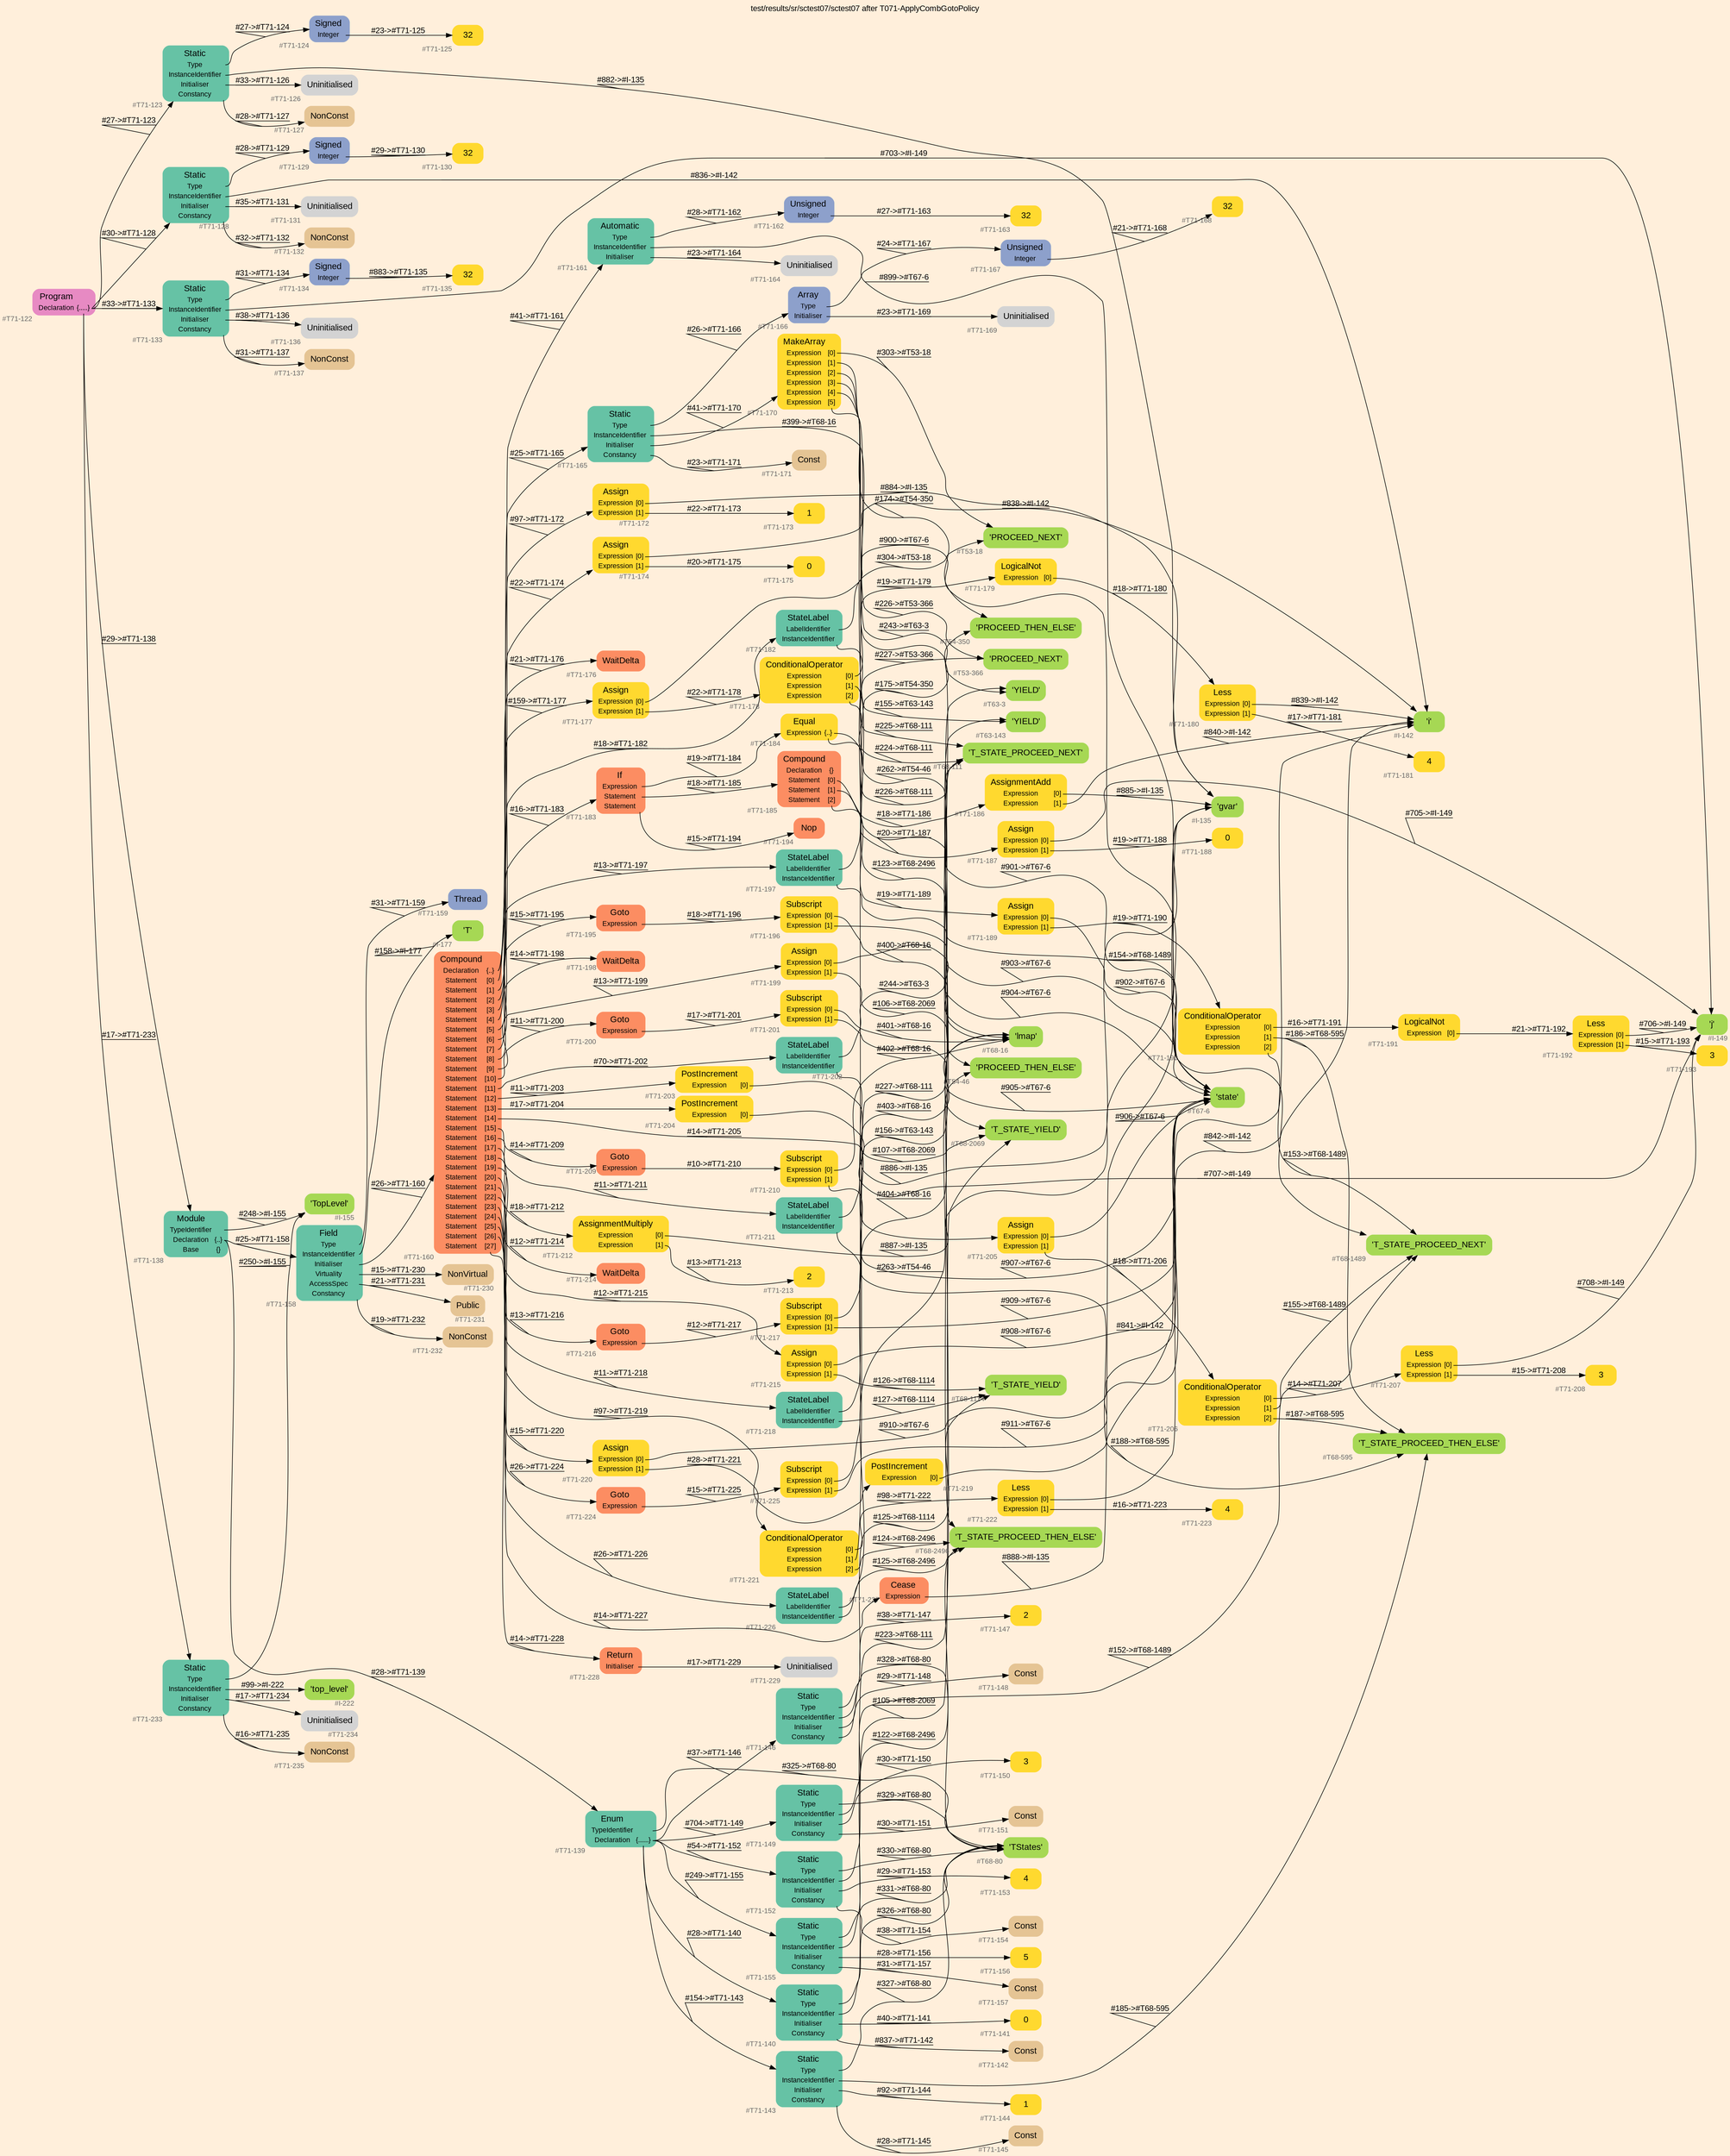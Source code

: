 digraph "test/results/sr/sctest07/sctest07 after T071-ApplyCombGotoPolicy" {
label = "test/results/sr/sctest07/sctest07 after T071-ApplyCombGotoPolicy"
labelloc = t
graph [
    rankdir = "LR"
    ranksep = 0.3
    bgcolor = antiquewhite1
    color = black
    fontcolor = black
    fontname = "Arial"
];
node [
    fontname = "Arial"
];
edge [
    fontname = "Arial"
];

// -------------------- node figure --------------------
// -------- block #T71-122 ----------
"#T71-122" [
    fillcolor = "/set28/4"
    xlabel = "#T71-122"
    fontsize = "12"
    fontcolor = grey40
    shape = "plaintext"
    label = <<TABLE BORDER="0" CELLBORDER="0" CELLSPACING="0">
     <TR><TD><FONT COLOR="black" POINT-SIZE="15">Program</FONT></TD></TR>
     <TR><TD><FONT COLOR="black" POINT-SIZE="12">Declaration</FONT></TD><TD PORT="port0"><FONT COLOR="black" POINT-SIZE="12">{.....}</FONT></TD></TR>
    </TABLE>>
    style = "rounded,filled"
];

// -------- block #T71-123 ----------
"#T71-123" [
    fillcolor = "/set28/1"
    xlabel = "#T71-123"
    fontsize = "12"
    fontcolor = grey40
    shape = "plaintext"
    label = <<TABLE BORDER="0" CELLBORDER="0" CELLSPACING="0">
     <TR><TD><FONT COLOR="black" POINT-SIZE="15">Static</FONT></TD></TR>
     <TR><TD><FONT COLOR="black" POINT-SIZE="12">Type</FONT></TD><TD PORT="port0"></TD></TR>
     <TR><TD><FONT COLOR="black" POINT-SIZE="12">InstanceIdentifier</FONT></TD><TD PORT="port1"></TD></TR>
     <TR><TD><FONT COLOR="black" POINT-SIZE="12">Initialiser</FONT></TD><TD PORT="port2"></TD></TR>
     <TR><TD><FONT COLOR="black" POINT-SIZE="12">Constancy</FONT></TD><TD PORT="port3"></TD></TR>
    </TABLE>>
    style = "rounded,filled"
];

// -------- block #T71-124 ----------
"#T71-124" [
    fillcolor = "/set28/3"
    xlabel = "#T71-124"
    fontsize = "12"
    fontcolor = grey40
    shape = "plaintext"
    label = <<TABLE BORDER="0" CELLBORDER="0" CELLSPACING="0">
     <TR><TD><FONT COLOR="black" POINT-SIZE="15">Signed</FONT></TD></TR>
     <TR><TD><FONT COLOR="black" POINT-SIZE="12">Integer</FONT></TD><TD PORT="port0"></TD></TR>
    </TABLE>>
    style = "rounded,filled"
];

// -------- block #T71-125 ----------
"#T71-125" [
    fillcolor = "/set28/6"
    xlabel = "#T71-125"
    fontsize = "12"
    fontcolor = grey40
    shape = "plaintext"
    label = <<TABLE BORDER="0" CELLBORDER="0" CELLSPACING="0">
     <TR><TD><FONT COLOR="black" POINT-SIZE="15">32</FONT></TD></TR>
    </TABLE>>
    style = "rounded,filled"
];

// -------- block #I-135 ----------
"#I-135" [
    fillcolor = "/set28/5"
    xlabel = "#I-135"
    fontsize = "12"
    fontcolor = grey40
    shape = "plaintext"
    label = <<TABLE BORDER="0" CELLBORDER="0" CELLSPACING="0">
     <TR><TD><FONT COLOR="black" POINT-SIZE="15">'gvar'</FONT></TD></TR>
    </TABLE>>
    style = "rounded,filled"
];

// -------- block #T71-126 ----------
"#T71-126" [
    xlabel = "#T71-126"
    fontsize = "12"
    fontcolor = grey40
    shape = "plaintext"
    label = <<TABLE BORDER="0" CELLBORDER="0" CELLSPACING="0">
     <TR><TD><FONT COLOR="black" POINT-SIZE="15">Uninitialised</FONT></TD></TR>
    </TABLE>>
    style = "rounded,filled"
];

// -------- block #T71-127 ----------
"#T71-127" [
    fillcolor = "/set28/7"
    xlabel = "#T71-127"
    fontsize = "12"
    fontcolor = grey40
    shape = "plaintext"
    label = <<TABLE BORDER="0" CELLBORDER="0" CELLSPACING="0">
     <TR><TD><FONT COLOR="black" POINT-SIZE="15">NonConst</FONT></TD></TR>
    </TABLE>>
    style = "rounded,filled"
];

// -------- block #T71-128 ----------
"#T71-128" [
    fillcolor = "/set28/1"
    xlabel = "#T71-128"
    fontsize = "12"
    fontcolor = grey40
    shape = "plaintext"
    label = <<TABLE BORDER="0" CELLBORDER="0" CELLSPACING="0">
     <TR><TD><FONT COLOR="black" POINT-SIZE="15">Static</FONT></TD></TR>
     <TR><TD><FONT COLOR="black" POINT-SIZE="12">Type</FONT></TD><TD PORT="port0"></TD></TR>
     <TR><TD><FONT COLOR="black" POINT-SIZE="12">InstanceIdentifier</FONT></TD><TD PORT="port1"></TD></TR>
     <TR><TD><FONT COLOR="black" POINT-SIZE="12">Initialiser</FONT></TD><TD PORT="port2"></TD></TR>
     <TR><TD><FONT COLOR="black" POINT-SIZE="12">Constancy</FONT></TD><TD PORT="port3"></TD></TR>
    </TABLE>>
    style = "rounded,filled"
];

// -------- block #T71-129 ----------
"#T71-129" [
    fillcolor = "/set28/3"
    xlabel = "#T71-129"
    fontsize = "12"
    fontcolor = grey40
    shape = "plaintext"
    label = <<TABLE BORDER="0" CELLBORDER="0" CELLSPACING="0">
     <TR><TD><FONT COLOR="black" POINT-SIZE="15">Signed</FONT></TD></TR>
     <TR><TD><FONT COLOR="black" POINT-SIZE="12">Integer</FONT></TD><TD PORT="port0"></TD></TR>
    </TABLE>>
    style = "rounded,filled"
];

// -------- block #T71-130 ----------
"#T71-130" [
    fillcolor = "/set28/6"
    xlabel = "#T71-130"
    fontsize = "12"
    fontcolor = grey40
    shape = "plaintext"
    label = <<TABLE BORDER="0" CELLBORDER="0" CELLSPACING="0">
     <TR><TD><FONT COLOR="black" POINT-SIZE="15">32</FONT></TD></TR>
    </TABLE>>
    style = "rounded,filled"
];

// -------- block #I-142 ----------
"#I-142" [
    fillcolor = "/set28/5"
    xlabel = "#I-142"
    fontsize = "12"
    fontcolor = grey40
    shape = "plaintext"
    label = <<TABLE BORDER="0" CELLBORDER="0" CELLSPACING="0">
     <TR><TD><FONT COLOR="black" POINT-SIZE="15">'i'</FONT></TD></TR>
    </TABLE>>
    style = "rounded,filled"
];

// -------- block #T71-131 ----------
"#T71-131" [
    xlabel = "#T71-131"
    fontsize = "12"
    fontcolor = grey40
    shape = "plaintext"
    label = <<TABLE BORDER="0" CELLBORDER="0" CELLSPACING="0">
     <TR><TD><FONT COLOR="black" POINT-SIZE="15">Uninitialised</FONT></TD></TR>
    </TABLE>>
    style = "rounded,filled"
];

// -------- block #T71-132 ----------
"#T71-132" [
    fillcolor = "/set28/7"
    xlabel = "#T71-132"
    fontsize = "12"
    fontcolor = grey40
    shape = "plaintext"
    label = <<TABLE BORDER="0" CELLBORDER="0" CELLSPACING="0">
     <TR><TD><FONT COLOR="black" POINT-SIZE="15">NonConst</FONT></TD></TR>
    </TABLE>>
    style = "rounded,filled"
];

// -------- block #T71-133 ----------
"#T71-133" [
    fillcolor = "/set28/1"
    xlabel = "#T71-133"
    fontsize = "12"
    fontcolor = grey40
    shape = "plaintext"
    label = <<TABLE BORDER="0" CELLBORDER="0" CELLSPACING="0">
     <TR><TD><FONT COLOR="black" POINT-SIZE="15">Static</FONT></TD></TR>
     <TR><TD><FONT COLOR="black" POINT-SIZE="12">Type</FONT></TD><TD PORT="port0"></TD></TR>
     <TR><TD><FONT COLOR="black" POINT-SIZE="12">InstanceIdentifier</FONT></TD><TD PORT="port1"></TD></TR>
     <TR><TD><FONT COLOR="black" POINT-SIZE="12">Initialiser</FONT></TD><TD PORT="port2"></TD></TR>
     <TR><TD><FONT COLOR="black" POINT-SIZE="12">Constancy</FONT></TD><TD PORT="port3"></TD></TR>
    </TABLE>>
    style = "rounded,filled"
];

// -------- block #T71-134 ----------
"#T71-134" [
    fillcolor = "/set28/3"
    xlabel = "#T71-134"
    fontsize = "12"
    fontcolor = grey40
    shape = "plaintext"
    label = <<TABLE BORDER="0" CELLBORDER="0" CELLSPACING="0">
     <TR><TD><FONT COLOR="black" POINT-SIZE="15">Signed</FONT></TD></TR>
     <TR><TD><FONT COLOR="black" POINT-SIZE="12">Integer</FONT></TD><TD PORT="port0"></TD></TR>
    </TABLE>>
    style = "rounded,filled"
];

// -------- block #T71-135 ----------
"#T71-135" [
    fillcolor = "/set28/6"
    xlabel = "#T71-135"
    fontsize = "12"
    fontcolor = grey40
    shape = "plaintext"
    label = <<TABLE BORDER="0" CELLBORDER="0" CELLSPACING="0">
     <TR><TD><FONT COLOR="black" POINT-SIZE="15">32</FONT></TD></TR>
    </TABLE>>
    style = "rounded,filled"
];

// -------- block #I-149 ----------
"#I-149" [
    fillcolor = "/set28/5"
    xlabel = "#I-149"
    fontsize = "12"
    fontcolor = grey40
    shape = "plaintext"
    label = <<TABLE BORDER="0" CELLBORDER="0" CELLSPACING="0">
     <TR><TD><FONT COLOR="black" POINT-SIZE="15">'j'</FONT></TD></TR>
    </TABLE>>
    style = "rounded,filled"
];

// -------- block #T71-136 ----------
"#T71-136" [
    xlabel = "#T71-136"
    fontsize = "12"
    fontcolor = grey40
    shape = "plaintext"
    label = <<TABLE BORDER="0" CELLBORDER="0" CELLSPACING="0">
     <TR><TD><FONT COLOR="black" POINT-SIZE="15">Uninitialised</FONT></TD></TR>
    </TABLE>>
    style = "rounded,filled"
];

// -------- block #T71-137 ----------
"#T71-137" [
    fillcolor = "/set28/7"
    xlabel = "#T71-137"
    fontsize = "12"
    fontcolor = grey40
    shape = "plaintext"
    label = <<TABLE BORDER="0" CELLBORDER="0" CELLSPACING="0">
     <TR><TD><FONT COLOR="black" POINT-SIZE="15">NonConst</FONT></TD></TR>
    </TABLE>>
    style = "rounded,filled"
];

// -------- block #T71-138 ----------
"#T71-138" [
    fillcolor = "/set28/1"
    xlabel = "#T71-138"
    fontsize = "12"
    fontcolor = grey40
    shape = "plaintext"
    label = <<TABLE BORDER="0" CELLBORDER="0" CELLSPACING="0">
     <TR><TD><FONT COLOR="black" POINT-SIZE="15">Module</FONT></TD></TR>
     <TR><TD><FONT COLOR="black" POINT-SIZE="12">TypeIdentifier</FONT></TD><TD PORT="port0"></TD></TR>
     <TR><TD><FONT COLOR="black" POINT-SIZE="12">Declaration</FONT></TD><TD PORT="port1"><FONT COLOR="black" POINT-SIZE="12">{..}</FONT></TD></TR>
     <TR><TD><FONT COLOR="black" POINT-SIZE="12">Base</FONT></TD><TD PORT="port2"><FONT COLOR="black" POINT-SIZE="12">{}</FONT></TD></TR>
    </TABLE>>
    style = "rounded,filled"
];

// -------- block #I-155 ----------
"#I-155" [
    fillcolor = "/set28/5"
    xlabel = "#I-155"
    fontsize = "12"
    fontcolor = grey40
    shape = "plaintext"
    label = <<TABLE BORDER="0" CELLBORDER="0" CELLSPACING="0">
     <TR><TD><FONT COLOR="black" POINT-SIZE="15">'TopLevel'</FONT></TD></TR>
    </TABLE>>
    style = "rounded,filled"
];

// -------- block #T71-139 ----------
"#T71-139" [
    fillcolor = "/set28/1"
    xlabel = "#T71-139"
    fontsize = "12"
    fontcolor = grey40
    shape = "plaintext"
    label = <<TABLE BORDER="0" CELLBORDER="0" CELLSPACING="0">
     <TR><TD><FONT COLOR="black" POINT-SIZE="15">Enum</FONT></TD></TR>
     <TR><TD><FONT COLOR="black" POINT-SIZE="12">TypeIdentifier</FONT></TD><TD PORT="port0"></TD></TR>
     <TR><TD><FONT COLOR="black" POINT-SIZE="12">Declaration</FONT></TD><TD PORT="port1"><FONT COLOR="black" POINT-SIZE="12">{......}</FONT></TD></TR>
    </TABLE>>
    style = "rounded,filled"
];

// -------- block #T68-80 ----------
"#T68-80" [
    fillcolor = "/set28/5"
    xlabel = "#T68-80"
    fontsize = "12"
    fontcolor = grey40
    shape = "plaintext"
    label = <<TABLE BORDER="0" CELLBORDER="0" CELLSPACING="0">
     <TR><TD><FONT COLOR="black" POINT-SIZE="15">'TStates'</FONT></TD></TR>
    </TABLE>>
    style = "rounded,filled"
];

// -------- block #T71-140 ----------
"#T71-140" [
    fillcolor = "/set28/1"
    xlabel = "#T71-140"
    fontsize = "12"
    fontcolor = grey40
    shape = "plaintext"
    label = <<TABLE BORDER="0" CELLBORDER="0" CELLSPACING="0">
     <TR><TD><FONT COLOR="black" POINT-SIZE="15">Static</FONT></TD></TR>
     <TR><TD><FONT COLOR="black" POINT-SIZE="12">Type</FONT></TD><TD PORT="port0"></TD></TR>
     <TR><TD><FONT COLOR="black" POINT-SIZE="12">InstanceIdentifier</FONT></TD><TD PORT="port1"></TD></TR>
     <TR><TD><FONT COLOR="black" POINT-SIZE="12">Initialiser</FONT></TD><TD PORT="port2"></TD></TR>
     <TR><TD><FONT COLOR="black" POINT-SIZE="12">Constancy</FONT></TD><TD PORT="port3"></TD></TR>
    </TABLE>>
    style = "rounded,filled"
];

// -------- block #T68-111 ----------
"#T68-111" [
    fillcolor = "/set28/5"
    xlabel = "#T68-111"
    fontsize = "12"
    fontcolor = grey40
    shape = "plaintext"
    label = <<TABLE BORDER="0" CELLBORDER="0" CELLSPACING="0">
     <TR><TD><FONT COLOR="black" POINT-SIZE="15">'T_STATE_PROCEED_NEXT'</FONT></TD></TR>
    </TABLE>>
    style = "rounded,filled"
];

// -------- block #T71-141 ----------
"#T71-141" [
    fillcolor = "/set28/6"
    xlabel = "#T71-141"
    fontsize = "12"
    fontcolor = grey40
    shape = "plaintext"
    label = <<TABLE BORDER="0" CELLBORDER="0" CELLSPACING="0">
     <TR><TD><FONT COLOR="black" POINT-SIZE="15">0</FONT></TD></TR>
    </TABLE>>
    style = "rounded,filled"
];

// -------- block #T71-142 ----------
"#T71-142" [
    fillcolor = "/set28/7"
    xlabel = "#T71-142"
    fontsize = "12"
    fontcolor = grey40
    shape = "plaintext"
    label = <<TABLE BORDER="0" CELLBORDER="0" CELLSPACING="0">
     <TR><TD><FONT COLOR="black" POINT-SIZE="15">Const</FONT></TD></TR>
    </TABLE>>
    style = "rounded,filled"
];

// -------- block #T71-143 ----------
"#T71-143" [
    fillcolor = "/set28/1"
    xlabel = "#T71-143"
    fontsize = "12"
    fontcolor = grey40
    shape = "plaintext"
    label = <<TABLE BORDER="0" CELLBORDER="0" CELLSPACING="0">
     <TR><TD><FONT COLOR="black" POINT-SIZE="15">Static</FONT></TD></TR>
     <TR><TD><FONT COLOR="black" POINT-SIZE="12">Type</FONT></TD><TD PORT="port0"></TD></TR>
     <TR><TD><FONT COLOR="black" POINT-SIZE="12">InstanceIdentifier</FONT></TD><TD PORT="port1"></TD></TR>
     <TR><TD><FONT COLOR="black" POINT-SIZE="12">Initialiser</FONT></TD><TD PORT="port2"></TD></TR>
     <TR><TD><FONT COLOR="black" POINT-SIZE="12">Constancy</FONT></TD><TD PORT="port3"></TD></TR>
    </TABLE>>
    style = "rounded,filled"
];

// -------- block #T68-595 ----------
"#T68-595" [
    fillcolor = "/set28/5"
    xlabel = "#T68-595"
    fontsize = "12"
    fontcolor = grey40
    shape = "plaintext"
    label = <<TABLE BORDER="0" CELLBORDER="0" CELLSPACING="0">
     <TR><TD><FONT COLOR="black" POINT-SIZE="15">'T_STATE_PROCEED_THEN_ELSE'</FONT></TD></TR>
    </TABLE>>
    style = "rounded,filled"
];

// -------- block #T71-144 ----------
"#T71-144" [
    fillcolor = "/set28/6"
    xlabel = "#T71-144"
    fontsize = "12"
    fontcolor = grey40
    shape = "plaintext"
    label = <<TABLE BORDER="0" CELLBORDER="0" CELLSPACING="0">
     <TR><TD><FONT COLOR="black" POINT-SIZE="15">1</FONT></TD></TR>
    </TABLE>>
    style = "rounded,filled"
];

// -------- block #T71-145 ----------
"#T71-145" [
    fillcolor = "/set28/7"
    xlabel = "#T71-145"
    fontsize = "12"
    fontcolor = grey40
    shape = "plaintext"
    label = <<TABLE BORDER="0" CELLBORDER="0" CELLSPACING="0">
     <TR><TD><FONT COLOR="black" POINT-SIZE="15">Const</FONT></TD></TR>
    </TABLE>>
    style = "rounded,filled"
];

// -------- block #T71-146 ----------
"#T71-146" [
    fillcolor = "/set28/1"
    xlabel = "#T71-146"
    fontsize = "12"
    fontcolor = grey40
    shape = "plaintext"
    label = <<TABLE BORDER="0" CELLBORDER="0" CELLSPACING="0">
     <TR><TD><FONT COLOR="black" POINT-SIZE="15">Static</FONT></TD></TR>
     <TR><TD><FONT COLOR="black" POINT-SIZE="12">Type</FONT></TD><TD PORT="port0"></TD></TR>
     <TR><TD><FONT COLOR="black" POINT-SIZE="12">InstanceIdentifier</FONT></TD><TD PORT="port1"></TD></TR>
     <TR><TD><FONT COLOR="black" POINT-SIZE="12">Initialiser</FONT></TD><TD PORT="port2"></TD></TR>
     <TR><TD><FONT COLOR="black" POINT-SIZE="12">Constancy</FONT></TD><TD PORT="port3"></TD></TR>
    </TABLE>>
    style = "rounded,filled"
];

// -------- block #T68-1114 ----------
"#T68-1114" [
    fillcolor = "/set28/5"
    xlabel = "#T68-1114"
    fontsize = "12"
    fontcolor = grey40
    shape = "plaintext"
    label = <<TABLE BORDER="0" CELLBORDER="0" CELLSPACING="0">
     <TR><TD><FONT COLOR="black" POINT-SIZE="15">'T_STATE_YIELD'</FONT></TD></TR>
    </TABLE>>
    style = "rounded,filled"
];

// -------- block #T71-147 ----------
"#T71-147" [
    fillcolor = "/set28/6"
    xlabel = "#T71-147"
    fontsize = "12"
    fontcolor = grey40
    shape = "plaintext"
    label = <<TABLE BORDER="0" CELLBORDER="0" CELLSPACING="0">
     <TR><TD><FONT COLOR="black" POINT-SIZE="15">2</FONT></TD></TR>
    </TABLE>>
    style = "rounded,filled"
];

// -------- block #T71-148 ----------
"#T71-148" [
    fillcolor = "/set28/7"
    xlabel = "#T71-148"
    fontsize = "12"
    fontcolor = grey40
    shape = "plaintext"
    label = <<TABLE BORDER="0" CELLBORDER="0" CELLSPACING="0">
     <TR><TD><FONT COLOR="black" POINT-SIZE="15">Const</FONT></TD></TR>
    </TABLE>>
    style = "rounded,filled"
];

// -------- block #T71-149 ----------
"#T71-149" [
    fillcolor = "/set28/1"
    xlabel = "#T71-149"
    fontsize = "12"
    fontcolor = grey40
    shape = "plaintext"
    label = <<TABLE BORDER="0" CELLBORDER="0" CELLSPACING="0">
     <TR><TD><FONT COLOR="black" POINT-SIZE="15">Static</FONT></TD></TR>
     <TR><TD><FONT COLOR="black" POINT-SIZE="12">Type</FONT></TD><TD PORT="port0"></TD></TR>
     <TR><TD><FONT COLOR="black" POINT-SIZE="12">InstanceIdentifier</FONT></TD><TD PORT="port1"></TD></TR>
     <TR><TD><FONT COLOR="black" POINT-SIZE="12">Initialiser</FONT></TD><TD PORT="port2"></TD></TR>
     <TR><TD><FONT COLOR="black" POINT-SIZE="12">Constancy</FONT></TD><TD PORT="port3"></TD></TR>
    </TABLE>>
    style = "rounded,filled"
];

// -------- block #T68-1489 ----------
"#T68-1489" [
    fillcolor = "/set28/5"
    xlabel = "#T68-1489"
    fontsize = "12"
    fontcolor = grey40
    shape = "plaintext"
    label = <<TABLE BORDER="0" CELLBORDER="0" CELLSPACING="0">
     <TR><TD><FONT COLOR="black" POINT-SIZE="15">'T_STATE_PROCEED_NEXT'</FONT></TD></TR>
    </TABLE>>
    style = "rounded,filled"
];

// -------- block #T71-150 ----------
"#T71-150" [
    fillcolor = "/set28/6"
    xlabel = "#T71-150"
    fontsize = "12"
    fontcolor = grey40
    shape = "plaintext"
    label = <<TABLE BORDER="0" CELLBORDER="0" CELLSPACING="0">
     <TR><TD><FONT COLOR="black" POINT-SIZE="15">3</FONT></TD></TR>
    </TABLE>>
    style = "rounded,filled"
];

// -------- block #T71-151 ----------
"#T71-151" [
    fillcolor = "/set28/7"
    xlabel = "#T71-151"
    fontsize = "12"
    fontcolor = grey40
    shape = "plaintext"
    label = <<TABLE BORDER="0" CELLBORDER="0" CELLSPACING="0">
     <TR><TD><FONT COLOR="black" POINT-SIZE="15">Const</FONT></TD></TR>
    </TABLE>>
    style = "rounded,filled"
];

// -------- block #T71-152 ----------
"#T71-152" [
    fillcolor = "/set28/1"
    xlabel = "#T71-152"
    fontsize = "12"
    fontcolor = grey40
    shape = "plaintext"
    label = <<TABLE BORDER="0" CELLBORDER="0" CELLSPACING="0">
     <TR><TD><FONT COLOR="black" POINT-SIZE="15">Static</FONT></TD></TR>
     <TR><TD><FONT COLOR="black" POINT-SIZE="12">Type</FONT></TD><TD PORT="port0"></TD></TR>
     <TR><TD><FONT COLOR="black" POINT-SIZE="12">InstanceIdentifier</FONT></TD><TD PORT="port1"></TD></TR>
     <TR><TD><FONT COLOR="black" POINT-SIZE="12">Initialiser</FONT></TD><TD PORT="port2"></TD></TR>
     <TR><TD><FONT COLOR="black" POINT-SIZE="12">Constancy</FONT></TD><TD PORT="port3"></TD></TR>
    </TABLE>>
    style = "rounded,filled"
];

// -------- block #T68-2069 ----------
"#T68-2069" [
    fillcolor = "/set28/5"
    xlabel = "#T68-2069"
    fontsize = "12"
    fontcolor = grey40
    shape = "plaintext"
    label = <<TABLE BORDER="0" CELLBORDER="0" CELLSPACING="0">
     <TR><TD><FONT COLOR="black" POINT-SIZE="15">'T_STATE_YIELD'</FONT></TD></TR>
    </TABLE>>
    style = "rounded,filled"
];

// -------- block #T71-153 ----------
"#T71-153" [
    fillcolor = "/set28/6"
    xlabel = "#T71-153"
    fontsize = "12"
    fontcolor = grey40
    shape = "plaintext"
    label = <<TABLE BORDER="0" CELLBORDER="0" CELLSPACING="0">
     <TR><TD><FONT COLOR="black" POINT-SIZE="15">4</FONT></TD></TR>
    </TABLE>>
    style = "rounded,filled"
];

// -------- block #T71-154 ----------
"#T71-154" [
    fillcolor = "/set28/7"
    xlabel = "#T71-154"
    fontsize = "12"
    fontcolor = grey40
    shape = "plaintext"
    label = <<TABLE BORDER="0" CELLBORDER="0" CELLSPACING="0">
     <TR><TD><FONT COLOR="black" POINT-SIZE="15">Const</FONT></TD></TR>
    </TABLE>>
    style = "rounded,filled"
];

// -------- block #T71-155 ----------
"#T71-155" [
    fillcolor = "/set28/1"
    xlabel = "#T71-155"
    fontsize = "12"
    fontcolor = grey40
    shape = "plaintext"
    label = <<TABLE BORDER="0" CELLBORDER="0" CELLSPACING="0">
     <TR><TD><FONT COLOR="black" POINT-SIZE="15">Static</FONT></TD></TR>
     <TR><TD><FONT COLOR="black" POINT-SIZE="12">Type</FONT></TD><TD PORT="port0"></TD></TR>
     <TR><TD><FONT COLOR="black" POINT-SIZE="12">InstanceIdentifier</FONT></TD><TD PORT="port1"></TD></TR>
     <TR><TD><FONT COLOR="black" POINT-SIZE="12">Initialiser</FONT></TD><TD PORT="port2"></TD></TR>
     <TR><TD><FONT COLOR="black" POINT-SIZE="12">Constancy</FONT></TD><TD PORT="port3"></TD></TR>
    </TABLE>>
    style = "rounded,filled"
];

// -------- block #T68-2496 ----------
"#T68-2496" [
    fillcolor = "/set28/5"
    xlabel = "#T68-2496"
    fontsize = "12"
    fontcolor = grey40
    shape = "plaintext"
    label = <<TABLE BORDER="0" CELLBORDER="0" CELLSPACING="0">
     <TR><TD><FONT COLOR="black" POINT-SIZE="15">'T_STATE_PROCEED_THEN_ELSE'</FONT></TD></TR>
    </TABLE>>
    style = "rounded,filled"
];

// -------- block #T71-156 ----------
"#T71-156" [
    fillcolor = "/set28/6"
    xlabel = "#T71-156"
    fontsize = "12"
    fontcolor = grey40
    shape = "plaintext"
    label = <<TABLE BORDER="0" CELLBORDER="0" CELLSPACING="0">
     <TR><TD><FONT COLOR="black" POINT-SIZE="15">5</FONT></TD></TR>
    </TABLE>>
    style = "rounded,filled"
];

// -------- block #T71-157 ----------
"#T71-157" [
    fillcolor = "/set28/7"
    xlabel = "#T71-157"
    fontsize = "12"
    fontcolor = grey40
    shape = "plaintext"
    label = <<TABLE BORDER="0" CELLBORDER="0" CELLSPACING="0">
     <TR><TD><FONT COLOR="black" POINT-SIZE="15">Const</FONT></TD></TR>
    </TABLE>>
    style = "rounded,filled"
];

// -------- block #T71-158 ----------
"#T71-158" [
    fillcolor = "/set28/1"
    xlabel = "#T71-158"
    fontsize = "12"
    fontcolor = grey40
    shape = "plaintext"
    label = <<TABLE BORDER="0" CELLBORDER="0" CELLSPACING="0">
     <TR><TD><FONT COLOR="black" POINT-SIZE="15">Field</FONT></TD></TR>
     <TR><TD><FONT COLOR="black" POINT-SIZE="12">Type</FONT></TD><TD PORT="port0"></TD></TR>
     <TR><TD><FONT COLOR="black" POINT-SIZE="12">InstanceIdentifier</FONT></TD><TD PORT="port1"></TD></TR>
     <TR><TD><FONT COLOR="black" POINT-SIZE="12">Initialiser</FONT></TD><TD PORT="port2"></TD></TR>
     <TR><TD><FONT COLOR="black" POINT-SIZE="12">Virtuality</FONT></TD><TD PORT="port3"></TD></TR>
     <TR><TD><FONT COLOR="black" POINT-SIZE="12">AccessSpec</FONT></TD><TD PORT="port4"></TD></TR>
     <TR><TD><FONT COLOR="black" POINT-SIZE="12">Constancy</FONT></TD><TD PORT="port5"></TD></TR>
    </TABLE>>
    style = "rounded,filled"
];

// -------- block #T71-159 ----------
"#T71-159" [
    fillcolor = "/set28/3"
    xlabel = "#T71-159"
    fontsize = "12"
    fontcolor = grey40
    shape = "plaintext"
    label = <<TABLE BORDER="0" CELLBORDER="0" CELLSPACING="0">
     <TR><TD><FONT COLOR="black" POINT-SIZE="15">Thread</FONT></TD></TR>
    </TABLE>>
    style = "rounded,filled"
];

// -------- block #I-177 ----------
"#I-177" [
    fillcolor = "/set28/5"
    xlabel = "#I-177"
    fontsize = "12"
    fontcolor = grey40
    shape = "plaintext"
    label = <<TABLE BORDER="0" CELLBORDER="0" CELLSPACING="0">
     <TR><TD><FONT COLOR="black" POINT-SIZE="15">'T'</FONT></TD></TR>
    </TABLE>>
    style = "rounded,filled"
];

// -------- block #T71-160 ----------
"#T71-160" [
    fillcolor = "/set28/2"
    xlabel = "#T71-160"
    fontsize = "12"
    fontcolor = grey40
    shape = "plaintext"
    label = <<TABLE BORDER="0" CELLBORDER="0" CELLSPACING="0">
     <TR><TD><FONT COLOR="black" POINT-SIZE="15">Compound</FONT></TD></TR>
     <TR><TD><FONT COLOR="black" POINT-SIZE="12">Declaration</FONT></TD><TD PORT="port0"><FONT COLOR="black" POINT-SIZE="12">{..}</FONT></TD></TR>
     <TR><TD><FONT COLOR="black" POINT-SIZE="12">Statement</FONT></TD><TD PORT="port1"><FONT COLOR="black" POINT-SIZE="12">[0]</FONT></TD></TR>
     <TR><TD><FONT COLOR="black" POINT-SIZE="12">Statement</FONT></TD><TD PORT="port2"><FONT COLOR="black" POINT-SIZE="12">[1]</FONT></TD></TR>
     <TR><TD><FONT COLOR="black" POINT-SIZE="12">Statement</FONT></TD><TD PORT="port3"><FONT COLOR="black" POINT-SIZE="12">[2]</FONT></TD></TR>
     <TR><TD><FONT COLOR="black" POINT-SIZE="12">Statement</FONT></TD><TD PORT="port4"><FONT COLOR="black" POINT-SIZE="12">[3]</FONT></TD></TR>
     <TR><TD><FONT COLOR="black" POINT-SIZE="12">Statement</FONT></TD><TD PORT="port5"><FONT COLOR="black" POINT-SIZE="12">[4]</FONT></TD></TR>
     <TR><TD><FONT COLOR="black" POINT-SIZE="12">Statement</FONT></TD><TD PORT="port6"><FONT COLOR="black" POINT-SIZE="12">[5]</FONT></TD></TR>
     <TR><TD><FONT COLOR="black" POINT-SIZE="12">Statement</FONT></TD><TD PORT="port7"><FONT COLOR="black" POINT-SIZE="12">[6]</FONT></TD></TR>
     <TR><TD><FONT COLOR="black" POINT-SIZE="12">Statement</FONT></TD><TD PORT="port8"><FONT COLOR="black" POINT-SIZE="12">[7]</FONT></TD></TR>
     <TR><TD><FONT COLOR="black" POINT-SIZE="12">Statement</FONT></TD><TD PORT="port9"><FONT COLOR="black" POINT-SIZE="12">[8]</FONT></TD></TR>
     <TR><TD><FONT COLOR="black" POINT-SIZE="12">Statement</FONT></TD><TD PORT="port10"><FONT COLOR="black" POINT-SIZE="12">[9]</FONT></TD></TR>
     <TR><TD><FONT COLOR="black" POINT-SIZE="12">Statement</FONT></TD><TD PORT="port11"><FONT COLOR="black" POINT-SIZE="12">[10]</FONT></TD></TR>
     <TR><TD><FONT COLOR="black" POINT-SIZE="12">Statement</FONT></TD><TD PORT="port12"><FONT COLOR="black" POINT-SIZE="12">[11]</FONT></TD></TR>
     <TR><TD><FONT COLOR="black" POINT-SIZE="12">Statement</FONT></TD><TD PORT="port13"><FONT COLOR="black" POINT-SIZE="12">[12]</FONT></TD></TR>
     <TR><TD><FONT COLOR="black" POINT-SIZE="12">Statement</FONT></TD><TD PORT="port14"><FONT COLOR="black" POINT-SIZE="12">[13]</FONT></TD></TR>
     <TR><TD><FONT COLOR="black" POINT-SIZE="12">Statement</FONT></TD><TD PORT="port15"><FONT COLOR="black" POINT-SIZE="12">[14]</FONT></TD></TR>
     <TR><TD><FONT COLOR="black" POINT-SIZE="12">Statement</FONT></TD><TD PORT="port16"><FONT COLOR="black" POINT-SIZE="12">[15]</FONT></TD></TR>
     <TR><TD><FONT COLOR="black" POINT-SIZE="12">Statement</FONT></TD><TD PORT="port17"><FONT COLOR="black" POINT-SIZE="12">[16]</FONT></TD></TR>
     <TR><TD><FONT COLOR="black" POINT-SIZE="12">Statement</FONT></TD><TD PORT="port18"><FONT COLOR="black" POINT-SIZE="12">[17]</FONT></TD></TR>
     <TR><TD><FONT COLOR="black" POINT-SIZE="12">Statement</FONT></TD><TD PORT="port19"><FONT COLOR="black" POINT-SIZE="12">[18]</FONT></TD></TR>
     <TR><TD><FONT COLOR="black" POINT-SIZE="12">Statement</FONT></TD><TD PORT="port20"><FONT COLOR="black" POINT-SIZE="12">[19]</FONT></TD></TR>
     <TR><TD><FONT COLOR="black" POINT-SIZE="12">Statement</FONT></TD><TD PORT="port21"><FONT COLOR="black" POINT-SIZE="12">[20]</FONT></TD></TR>
     <TR><TD><FONT COLOR="black" POINT-SIZE="12">Statement</FONT></TD><TD PORT="port22"><FONT COLOR="black" POINT-SIZE="12">[21]</FONT></TD></TR>
     <TR><TD><FONT COLOR="black" POINT-SIZE="12">Statement</FONT></TD><TD PORT="port23"><FONT COLOR="black" POINT-SIZE="12">[22]</FONT></TD></TR>
     <TR><TD><FONT COLOR="black" POINT-SIZE="12">Statement</FONT></TD><TD PORT="port24"><FONT COLOR="black" POINT-SIZE="12">[23]</FONT></TD></TR>
     <TR><TD><FONT COLOR="black" POINT-SIZE="12">Statement</FONT></TD><TD PORT="port25"><FONT COLOR="black" POINT-SIZE="12">[24]</FONT></TD></TR>
     <TR><TD><FONT COLOR="black" POINT-SIZE="12">Statement</FONT></TD><TD PORT="port26"><FONT COLOR="black" POINT-SIZE="12">[25]</FONT></TD></TR>
     <TR><TD><FONT COLOR="black" POINT-SIZE="12">Statement</FONT></TD><TD PORT="port27"><FONT COLOR="black" POINT-SIZE="12">[26]</FONT></TD></TR>
     <TR><TD><FONT COLOR="black" POINT-SIZE="12">Statement</FONT></TD><TD PORT="port28"><FONT COLOR="black" POINT-SIZE="12">[27]</FONT></TD></TR>
    </TABLE>>
    style = "rounded,filled"
];

// -------- block #T71-161 ----------
"#T71-161" [
    fillcolor = "/set28/1"
    xlabel = "#T71-161"
    fontsize = "12"
    fontcolor = grey40
    shape = "plaintext"
    label = <<TABLE BORDER="0" CELLBORDER="0" CELLSPACING="0">
     <TR><TD><FONT COLOR="black" POINT-SIZE="15">Automatic</FONT></TD></TR>
     <TR><TD><FONT COLOR="black" POINT-SIZE="12">Type</FONT></TD><TD PORT="port0"></TD></TR>
     <TR><TD><FONT COLOR="black" POINT-SIZE="12">InstanceIdentifier</FONT></TD><TD PORT="port1"></TD></TR>
     <TR><TD><FONT COLOR="black" POINT-SIZE="12">Initialiser</FONT></TD><TD PORT="port2"></TD></TR>
    </TABLE>>
    style = "rounded,filled"
];

// -------- block #T71-162 ----------
"#T71-162" [
    fillcolor = "/set28/3"
    xlabel = "#T71-162"
    fontsize = "12"
    fontcolor = grey40
    shape = "plaintext"
    label = <<TABLE BORDER="0" CELLBORDER="0" CELLSPACING="0">
     <TR><TD><FONT COLOR="black" POINT-SIZE="15">Unsigned</FONT></TD></TR>
     <TR><TD><FONT COLOR="black" POINT-SIZE="12">Integer</FONT></TD><TD PORT="port0"></TD></TR>
    </TABLE>>
    style = "rounded,filled"
];

// -------- block #T71-163 ----------
"#T71-163" [
    fillcolor = "/set28/6"
    xlabel = "#T71-163"
    fontsize = "12"
    fontcolor = grey40
    shape = "plaintext"
    label = <<TABLE BORDER="0" CELLBORDER="0" CELLSPACING="0">
     <TR><TD><FONT COLOR="black" POINT-SIZE="15">32</FONT></TD></TR>
    </TABLE>>
    style = "rounded,filled"
];

// -------- block #T67-6 ----------
"#T67-6" [
    fillcolor = "/set28/5"
    xlabel = "#T67-6"
    fontsize = "12"
    fontcolor = grey40
    shape = "plaintext"
    label = <<TABLE BORDER="0" CELLBORDER="0" CELLSPACING="0">
     <TR><TD><FONT COLOR="black" POINT-SIZE="15">'state'</FONT></TD></TR>
    </TABLE>>
    style = "rounded,filled"
];

// -------- block #T71-164 ----------
"#T71-164" [
    xlabel = "#T71-164"
    fontsize = "12"
    fontcolor = grey40
    shape = "plaintext"
    label = <<TABLE BORDER="0" CELLBORDER="0" CELLSPACING="0">
     <TR><TD><FONT COLOR="black" POINT-SIZE="15">Uninitialised</FONT></TD></TR>
    </TABLE>>
    style = "rounded,filled"
];

// -------- block #T71-165 ----------
"#T71-165" [
    fillcolor = "/set28/1"
    xlabel = "#T71-165"
    fontsize = "12"
    fontcolor = grey40
    shape = "plaintext"
    label = <<TABLE BORDER="0" CELLBORDER="0" CELLSPACING="0">
     <TR><TD><FONT COLOR="black" POINT-SIZE="15">Static</FONT></TD></TR>
     <TR><TD><FONT COLOR="black" POINT-SIZE="12">Type</FONT></TD><TD PORT="port0"></TD></TR>
     <TR><TD><FONT COLOR="black" POINT-SIZE="12">InstanceIdentifier</FONT></TD><TD PORT="port1"></TD></TR>
     <TR><TD><FONT COLOR="black" POINT-SIZE="12">Initialiser</FONT></TD><TD PORT="port2"></TD></TR>
     <TR><TD><FONT COLOR="black" POINT-SIZE="12">Constancy</FONT></TD><TD PORT="port3"></TD></TR>
    </TABLE>>
    style = "rounded,filled"
];

// -------- block #T71-166 ----------
"#T71-166" [
    fillcolor = "/set28/3"
    xlabel = "#T71-166"
    fontsize = "12"
    fontcolor = grey40
    shape = "plaintext"
    label = <<TABLE BORDER="0" CELLBORDER="0" CELLSPACING="0">
     <TR><TD><FONT COLOR="black" POINT-SIZE="15">Array</FONT></TD></TR>
     <TR><TD><FONT COLOR="black" POINT-SIZE="12">Type</FONT></TD><TD PORT="port0"></TD></TR>
     <TR><TD><FONT COLOR="black" POINT-SIZE="12">Initialiser</FONT></TD><TD PORT="port1"></TD></TR>
    </TABLE>>
    style = "rounded,filled"
];

// -------- block #T71-167 ----------
"#T71-167" [
    fillcolor = "/set28/3"
    xlabel = "#T71-167"
    fontsize = "12"
    fontcolor = grey40
    shape = "plaintext"
    label = <<TABLE BORDER="0" CELLBORDER="0" CELLSPACING="0">
     <TR><TD><FONT COLOR="black" POINT-SIZE="15">Unsigned</FONT></TD></TR>
     <TR><TD><FONT COLOR="black" POINT-SIZE="12">Integer</FONT></TD><TD PORT="port0"></TD></TR>
    </TABLE>>
    style = "rounded,filled"
];

// -------- block #T71-168 ----------
"#T71-168" [
    fillcolor = "/set28/6"
    xlabel = "#T71-168"
    fontsize = "12"
    fontcolor = grey40
    shape = "plaintext"
    label = <<TABLE BORDER="0" CELLBORDER="0" CELLSPACING="0">
     <TR><TD><FONT COLOR="black" POINT-SIZE="15">32</FONT></TD></TR>
    </TABLE>>
    style = "rounded,filled"
];

// -------- block #T71-169 ----------
"#T71-169" [
    xlabel = "#T71-169"
    fontsize = "12"
    fontcolor = grey40
    shape = "plaintext"
    label = <<TABLE BORDER="0" CELLBORDER="0" CELLSPACING="0">
     <TR><TD><FONT COLOR="black" POINT-SIZE="15">Uninitialised</FONT></TD></TR>
    </TABLE>>
    style = "rounded,filled"
];

// -------- block #T68-16 ----------
"#T68-16" [
    fillcolor = "/set28/5"
    xlabel = "#T68-16"
    fontsize = "12"
    fontcolor = grey40
    shape = "plaintext"
    label = <<TABLE BORDER="0" CELLBORDER="0" CELLSPACING="0">
     <TR><TD><FONT COLOR="black" POINT-SIZE="15">'lmap'</FONT></TD></TR>
    </TABLE>>
    style = "rounded,filled"
];

// -------- block #T71-170 ----------
"#T71-170" [
    fillcolor = "/set28/6"
    xlabel = "#T71-170"
    fontsize = "12"
    fontcolor = grey40
    shape = "plaintext"
    label = <<TABLE BORDER="0" CELLBORDER="0" CELLSPACING="0">
     <TR><TD><FONT COLOR="black" POINT-SIZE="15">MakeArray</FONT></TD></TR>
     <TR><TD><FONT COLOR="black" POINT-SIZE="12">Expression</FONT></TD><TD PORT="port0"><FONT COLOR="black" POINT-SIZE="12">[0]</FONT></TD></TR>
     <TR><TD><FONT COLOR="black" POINT-SIZE="12">Expression</FONT></TD><TD PORT="port1"><FONT COLOR="black" POINT-SIZE="12">[1]</FONT></TD></TR>
     <TR><TD><FONT COLOR="black" POINT-SIZE="12">Expression</FONT></TD><TD PORT="port2"><FONT COLOR="black" POINT-SIZE="12">[2]</FONT></TD></TR>
     <TR><TD><FONT COLOR="black" POINT-SIZE="12">Expression</FONT></TD><TD PORT="port3"><FONT COLOR="black" POINT-SIZE="12">[3]</FONT></TD></TR>
     <TR><TD><FONT COLOR="black" POINT-SIZE="12">Expression</FONT></TD><TD PORT="port4"><FONT COLOR="black" POINT-SIZE="12">[4]</FONT></TD></TR>
     <TR><TD><FONT COLOR="black" POINT-SIZE="12">Expression</FONT></TD><TD PORT="port5"><FONT COLOR="black" POINT-SIZE="12">[5]</FONT></TD></TR>
    </TABLE>>
    style = "rounded,filled"
];

// -------- block #T53-18 ----------
"#T53-18" [
    fillcolor = "/set28/5"
    xlabel = "#T53-18"
    fontsize = "12"
    fontcolor = grey40
    shape = "plaintext"
    label = <<TABLE BORDER="0" CELLBORDER="0" CELLSPACING="0">
     <TR><TD><FONT COLOR="black" POINT-SIZE="15">'PROCEED_NEXT'</FONT></TD></TR>
    </TABLE>>
    style = "rounded,filled"
];

// -------- block #T54-350 ----------
"#T54-350" [
    fillcolor = "/set28/5"
    xlabel = "#T54-350"
    fontsize = "12"
    fontcolor = grey40
    shape = "plaintext"
    label = <<TABLE BORDER="0" CELLBORDER="0" CELLSPACING="0">
     <TR><TD><FONT COLOR="black" POINT-SIZE="15">'PROCEED_THEN_ELSE'</FONT></TD></TR>
    </TABLE>>
    style = "rounded,filled"
];

// -------- block #T63-143 ----------
"#T63-143" [
    fillcolor = "/set28/5"
    xlabel = "#T63-143"
    fontsize = "12"
    fontcolor = grey40
    shape = "plaintext"
    label = <<TABLE BORDER="0" CELLBORDER="0" CELLSPACING="0">
     <TR><TD><FONT COLOR="black" POINT-SIZE="15">'YIELD'</FONT></TD></TR>
    </TABLE>>
    style = "rounded,filled"
];

// -------- block #T53-366 ----------
"#T53-366" [
    fillcolor = "/set28/5"
    xlabel = "#T53-366"
    fontsize = "12"
    fontcolor = grey40
    shape = "plaintext"
    label = <<TABLE BORDER="0" CELLBORDER="0" CELLSPACING="0">
     <TR><TD><FONT COLOR="black" POINT-SIZE="15">'PROCEED_NEXT'</FONT></TD></TR>
    </TABLE>>
    style = "rounded,filled"
];

// -------- block #T63-3 ----------
"#T63-3" [
    fillcolor = "/set28/5"
    xlabel = "#T63-3"
    fontsize = "12"
    fontcolor = grey40
    shape = "plaintext"
    label = <<TABLE BORDER="0" CELLBORDER="0" CELLSPACING="0">
     <TR><TD><FONT COLOR="black" POINT-SIZE="15">'YIELD'</FONT></TD></TR>
    </TABLE>>
    style = "rounded,filled"
];

// -------- block #T54-46 ----------
"#T54-46" [
    fillcolor = "/set28/5"
    xlabel = "#T54-46"
    fontsize = "12"
    fontcolor = grey40
    shape = "plaintext"
    label = <<TABLE BORDER="0" CELLBORDER="0" CELLSPACING="0">
     <TR><TD><FONT COLOR="black" POINT-SIZE="15">'PROCEED_THEN_ELSE'</FONT></TD></TR>
    </TABLE>>
    style = "rounded,filled"
];

// -------- block #T71-171 ----------
"#T71-171" [
    fillcolor = "/set28/7"
    xlabel = "#T71-171"
    fontsize = "12"
    fontcolor = grey40
    shape = "plaintext"
    label = <<TABLE BORDER="0" CELLBORDER="0" CELLSPACING="0">
     <TR><TD><FONT COLOR="black" POINT-SIZE="15">Const</FONT></TD></TR>
    </TABLE>>
    style = "rounded,filled"
];

// -------- block #T71-172 ----------
"#T71-172" [
    fillcolor = "/set28/6"
    xlabel = "#T71-172"
    fontsize = "12"
    fontcolor = grey40
    shape = "plaintext"
    label = <<TABLE BORDER="0" CELLBORDER="0" CELLSPACING="0">
     <TR><TD><FONT COLOR="black" POINT-SIZE="15">Assign</FONT></TD></TR>
     <TR><TD><FONT COLOR="black" POINT-SIZE="12">Expression</FONT></TD><TD PORT="port0"><FONT COLOR="black" POINT-SIZE="12">[0]</FONT></TD></TR>
     <TR><TD><FONT COLOR="black" POINT-SIZE="12">Expression</FONT></TD><TD PORT="port1"><FONT COLOR="black" POINT-SIZE="12">[1]</FONT></TD></TR>
    </TABLE>>
    style = "rounded,filled"
];

// -------- block #T71-173 ----------
"#T71-173" [
    fillcolor = "/set28/6"
    xlabel = "#T71-173"
    fontsize = "12"
    fontcolor = grey40
    shape = "plaintext"
    label = <<TABLE BORDER="0" CELLBORDER="0" CELLSPACING="0">
     <TR><TD><FONT COLOR="black" POINT-SIZE="15">1</FONT></TD></TR>
    </TABLE>>
    style = "rounded,filled"
];

// -------- block #T71-174 ----------
"#T71-174" [
    fillcolor = "/set28/6"
    xlabel = "#T71-174"
    fontsize = "12"
    fontcolor = grey40
    shape = "plaintext"
    label = <<TABLE BORDER="0" CELLBORDER="0" CELLSPACING="0">
     <TR><TD><FONT COLOR="black" POINT-SIZE="15">Assign</FONT></TD></TR>
     <TR><TD><FONT COLOR="black" POINT-SIZE="12">Expression</FONT></TD><TD PORT="port0"><FONT COLOR="black" POINT-SIZE="12">[0]</FONT></TD></TR>
     <TR><TD><FONT COLOR="black" POINT-SIZE="12">Expression</FONT></TD><TD PORT="port1"><FONT COLOR="black" POINT-SIZE="12">[1]</FONT></TD></TR>
    </TABLE>>
    style = "rounded,filled"
];

// -------- block #T71-175 ----------
"#T71-175" [
    fillcolor = "/set28/6"
    xlabel = "#T71-175"
    fontsize = "12"
    fontcolor = grey40
    shape = "plaintext"
    label = <<TABLE BORDER="0" CELLBORDER="0" CELLSPACING="0">
     <TR><TD><FONT COLOR="black" POINT-SIZE="15">0</FONT></TD></TR>
    </TABLE>>
    style = "rounded,filled"
];

// -------- block #T71-176 ----------
"#T71-176" [
    fillcolor = "/set28/2"
    xlabel = "#T71-176"
    fontsize = "12"
    fontcolor = grey40
    shape = "plaintext"
    label = <<TABLE BORDER="0" CELLBORDER="0" CELLSPACING="0">
     <TR><TD><FONT COLOR="black" POINT-SIZE="15">WaitDelta</FONT></TD></TR>
    </TABLE>>
    style = "rounded,filled"
];

// -------- block #T71-177 ----------
"#T71-177" [
    fillcolor = "/set28/6"
    xlabel = "#T71-177"
    fontsize = "12"
    fontcolor = grey40
    shape = "plaintext"
    label = <<TABLE BORDER="0" CELLBORDER="0" CELLSPACING="0">
     <TR><TD><FONT COLOR="black" POINT-SIZE="15">Assign</FONT></TD></TR>
     <TR><TD><FONT COLOR="black" POINT-SIZE="12">Expression</FONT></TD><TD PORT="port0"><FONT COLOR="black" POINT-SIZE="12">[0]</FONT></TD></TR>
     <TR><TD><FONT COLOR="black" POINT-SIZE="12">Expression</FONT></TD><TD PORT="port1"><FONT COLOR="black" POINT-SIZE="12">[1]</FONT></TD></TR>
    </TABLE>>
    style = "rounded,filled"
];

// -------- block #T71-178 ----------
"#T71-178" [
    fillcolor = "/set28/6"
    xlabel = "#T71-178"
    fontsize = "12"
    fontcolor = grey40
    shape = "plaintext"
    label = <<TABLE BORDER="0" CELLBORDER="0" CELLSPACING="0">
     <TR><TD><FONT COLOR="black" POINT-SIZE="15">ConditionalOperator</FONT></TD></TR>
     <TR><TD><FONT COLOR="black" POINT-SIZE="12">Expression</FONT></TD><TD PORT="port0"><FONT COLOR="black" POINT-SIZE="12">[0]</FONT></TD></TR>
     <TR><TD><FONT COLOR="black" POINT-SIZE="12">Expression</FONT></TD><TD PORT="port1"><FONT COLOR="black" POINT-SIZE="12">[1]</FONT></TD></TR>
     <TR><TD><FONT COLOR="black" POINT-SIZE="12">Expression</FONT></TD><TD PORT="port2"><FONT COLOR="black" POINT-SIZE="12">[2]</FONT></TD></TR>
    </TABLE>>
    style = "rounded,filled"
];

// -------- block #T71-179 ----------
"#T71-179" [
    fillcolor = "/set28/6"
    xlabel = "#T71-179"
    fontsize = "12"
    fontcolor = grey40
    shape = "plaintext"
    label = <<TABLE BORDER="0" CELLBORDER="0" CELLSPACING="0">
     <TR><TD><FONT COLOR="black" POINT-SIZE="15">LogicalNot</FONT></TD></TR>
     <TR><TD><FONT COLOR="black" POINT-SIZE="12">Expression</FONT></TD><TD PORT="port0"><FONT COLOR="black" POINT-SIZE="12">[0]</FONT></TD></TR>
    </TABLE>>
    style = "rounded,filled"
];

// -------- block #T71-180 ----------
"#T71-180" [
    fillcolor = "/set28/6"
    xlabel = "#T71-180"
    fontsize = "12"
    fontcolor = grey40
    shape = "plaintext"
    label = <<TABLE BORDER="0" CELLBORDER="0" CELLSPACING="0">
     <TR><TD><FONT COLOR="black" POINT-SIZE="15">Less</FONT></TD></TR>
     <TR><TD><FONT COLOR="black" POINT-SIZE="12">Expression</FONT></TD><TD PORT="port0"><FONT COLOR="black" POINT-SIZE="12">[0]</FONT></TD></TR>
     <TR><TD><FONT COLOR="black" POINT-SIZE="12">Expression</FONT></TD><TD PORT="port1"><FONT COLOR="black" POINT-SIZE="12">[1]</FONT></TD></TR>
    </TABLE>>
    style = "rounded,filled"
];

// -------- block #T71-181 ----------
"#T71-181" [
    fillcolor = "/set28/6"
    xlabel = "#T71-181"
    fontsize = "12"
    fontcolor = grey40
    shape = "plaintext"
    label = <<TABLE BORDER="0" CELLBORDER="0" CELLSPACING="0">
     <TR><TD><FONT COLOR="black" POINT-SIZE="15">4</FONT></TD></TR>
    </TABLE>>
    style = "rounded,filled"
];

// -------- block #T71-182 ----------
"#T71-182" [
    fillcolor = "/set28/1"
    xlabel = "#T71-182"
    fontsize = "12"
    fontcolor = grey40
    shape = "plaintext"
    label = <<TABLE BORDER="0" CELLBORDER="0" CELLSPACING="0">
     <TR><TD><FONT COLOR="black" POINT-SIZE="15">StateLabel</FONT></TD></TR>
     <TR><TD><FONT COLOR="black" POINT-SIZE="12">LabelIdentifier</FONT></TD><TD PORT="port0"></TD></TR>
     <TR><TD><FONT COLOR="black" POINT-SIZE="12">InstanceIdentifier</FONT></TD><TD PORT="port1"></TD></TR>
    </TABLE>>
    style = "rounded,filled"
];

// -------- block #T71-183 ----------
"#T71-183" [
    fillcolor = "/set28/2"
    xlabel = "#T71-183"
    fontsize = "12"
    fontcolor = grey40
    shape = "plaintext"
    label = <<TABLE BORDER="0" CELLBORDER="0" CELLSPACING="0">
     <TR><TD><FONT COLOR="black" POINT-SIZE="15">If</FONT></TD></TR>
     <TR><TD><FONT COLOR="black" POINT-SIZE="12">Expression</FONT></TD><TD PORT="port0"></TD></TR>
     <TR><TD><FONT COLOR="black" POINT-SIZE="12">Statement</FONT></TD><TD PORT="port1"></TD></TR>
     <TR><TD><FONT COLOR="black" POINT-SIZE="12">Statement</FONT></TD><TD PORT="port2"></TD></TR>
    </TABLE>>
    style = "rounded,filled"
];

// -------- block #T71-184 ----------
"#T71-184" [
    fillcolor = "/set28/6"
    xlabel = "#T71-184"
    fontsize = "12"
    fontcolor = grey40
    shape = "plaintext"
    label = <<TABLE BORDER="0" CELLBORDER="0" CELLSPACING="0">
     <TR><TD><FONT COLOR="black" POINT-SIZE="15">Equal</FONT></TD></TR>
     <TR><TD><FONT COLOR="black" POINT-SIZE="12">Expression</FONT></TD><TD PORT="port0"><FONT COLOR="black" POINT-SIZE="12">{..}</FONT></TD></TR>
    </TABLE>>
    style = "rounded,filled"
];

// -------- block #T71-185 ----------
"#T71-185" [
    fillcolor = "/set28/2"
    xlabel = "#T71-185"
    fontsize = "12"
    fontcolor = grey40
    shape = "plaintext"
    label = <<TABLE BORDER="0" CELLBORDER="0" CELLSPACING="0">
     <TR><TD><FONT COLOR="black" POINT-SIZE="15">Compound</FONT></TD></TR>
     <TR><TD><FONT COLOR="black" POINT-SIZE="12">Declaration</FONT></TD><TD PORT="port0"><FONT COLOR="black" POINT-SIZE="12">{}</FONT></TD></TR>
     <TR><TD><FONT COLOR="black" POINT-SIZE="12">Statement</FONT></TD><TD PORT="port1"><FONT COLOR="black" POINT-SIZE="12">[0]</FONT></TD></TR>
     <TR><TD><FONT COLOR="black" POINT-SIZE="12">Statement</FONT></TD><TD PORT="port2"><FONT COLOR="black" POINT-SIZE="12">[1]</FONT></TD></TR>
     <TR><TD><FONT COLOR="black" POINT-SIZE="12">Statement</FONT></TD><TD PORT="port3"><FONT COLOR="black" POINT-SIZE="12">[2]</FONT></TD></TR>
    </TABLE>>
    style = "rounded,filled"
];

// -------- block #T71-186 ----------
"#T71-186" [
    fillcolor = "/set28/6"
    xlabel = "#T71-186"
    fontsize = "12"
    fontcolor = grey40
    shape = "plaintext"
    label = <<TABLE BORDER="0" CELLBORDER="0" CELLSPACING="0">
     <TR><TD><FONT COLOR="black" POINT-SIZE="15">AssignmentAdd</FONT></TD></TR>
     <TR><TD><FONT COLOR="black" POINT-SIZE="12">Expression</FONT></TD><TD PORT="port0"><FONT COLOR="black" POINT-SIZE="12">[0]</FONT></TD></TR>
     <TR><TD><FONT COLOR="black" POINT-SIZE="12">Expression</FONT></TD><TD PORT="port1"><FONT COLOR="black" POINT-SIZE="12">[1]</FONT></TD></TR>
    </TABLE>>
    style = "rounded,filled"
];

// -------- block #T71-187 ----------
"#T71-187" [
    fillcolor = "/set28/6"
    xlabel = "#T71-187"
    fontsize = "12"
    fontcolor = grey40
    shape = "plaintext"
    label = <<TABLE BORDER="0" CELLBORDER="0" CELLSPACING="0">
     <TR><TD><FONT COLOR="black" POINT-SIZE="15">Assign</FONT></TD></TR>
     <TR><TD><FONT COLOR="black" POINT-SIZE="12">Expression</FONT></TD><TD PORT="port0"><FONT COLOR="black" POINT-SIZE="12">[0]</FONT></TD></TR>
     <TR><TD><FONT COLOR="black" POINT-SIZE="12">Expression</FONT></TD><TD PORT="port1"><FONT COLOR="black" POINT-SIZE="12">[1]</FONT></TD></TR>
    </TABLE>>
    style = "rounded,filled"
];

// -------- block #T71-188 ----------
"#T71-188" [
    fillcolor = "/set28/6"
    xlabel = "#T71-188"
    fontsize = "12"
    fontcolor = grey40
    shape = "plaintext"
    label = <<TABLE BORDER="0" CELLBORDER="0" CELLSPACING="0">
     <TR><TD><FONT COLOR="black" POINT-SIZE="15">0</FONT></TD></TR>
    </TABLE>>
    style = "rounded,filled"
];

// -------- block #T71-189 ----------
"#T71-189" [
    fillcolor = "/set28/6"
    xlabel = "#T71-189"
    fontsize = "12"
    fontcolor = grey40
    shape = "plaintext"
    label = <<TABLE BORDER="0" CELLBORDER="0" CELLSPACING="0">
     <TR><TD><FONT COLOR="black" POINT-SIZE="15">Assign</FONT></TD></TR>
     <TR><TD><FONT COLOR="black" POINT-SIZE="12">Expression</FONT></TD><TD PORT="port0"><FONT COLOR="black" POINT-SIZE="12">[0]</FONT></TD></TR>
     <TR><TD><FONT COLOR="black" POINT-SIZE="12">Expression</FONT></TD><TD PORT="port1"><FONT COLOR="black" POINT-SIZE="12">[1]</FONT></TD></TR>
    </TABLE>>
    style = "rounded,filled"
];

// -------- block #T71-190 ----------
"#T71-190" [
    fillcolor = "/set28/6"
    xlabel = "#T71-190"
    fontsize = "12"
    fontcolor = grey40
    shape = "plaintext"
    label = <<TABLE BORDER="0" CELLBORDER="0" CELLSPACING="0">
     <TR><TD><FONT COLOR="black" POINT-SIZE="15">ConditionalOperator</FONT></TD></TR>
     <TR><TD><FONT COLOR="black" POINT-SIZE="12">Expression</FONT></TD><TD PORT="port0"><FONT COLOR="black" POINT-SIZE="12">[0]</FONT></TD></TR>
     <TR><TD><FONT COLOR="black" POINT-SIZE="12">Expression</FONT></TD><TD PORT="port1"><FONT COLOR="black" POINT-SIZE="12">[1]</FONT></TD></TR>
     <TR><TD><FONT COLOR="black" POINT-SIZE="12">Expression</FONT></TD><TD PORT="port2"><FONT COLOR="black" POINT-SIZE="12">[2]</FONT></TD></TR>
    </TABLE>>
    style = "rounded,filled"
];

// -------- block #T71-191 ----------
"#T71-191" [
    fillcolor = "/set28/6"
    xlabel = "#T71-191"
    fontsize = "12"
    fontcolor = grey40
    shape = "plaintext"
    label = <<TABLE BORDER="0" CELLBORDER="0" CELLSPACING="0">
     <TR><TD><FONT COLOR="black" POINT-SIZE="15">LogicalNot</FONT></TD></TR>
     <TR><TD><FONT COLOR="black" POINT-SIZE="12">Expression</FONT></TD><TD PORT="port0"><FONT COLOR="black" POINT-SIZE="12">[0]</FONT></TD></TR>
    </TABLE>>
    style = "rounded,filled"
];

// -------- block #T71-192 ----------
"#T71-192" [
    fillcolor = "/set28/6"
    xlabel = "#T71-192"
    fontsize = "12"
    fontcolor = grey40
    shape = "plaintext"
    label = <<TABLE BORDER="0" CELLBORDER="0" CELLSPACING="0">
     <TR><TD><FONT COLOR="black" POINT-SIZE="15">Less</FONT></TD></TR>
     <TR><TD><FONT COLOR="black" POINT-SIZE="12">Expression</FONT></TD><TD PORT="port0"><FONT COLOR="black" POINT-SIZE="12">[0]</FONT></TD></TR>
     <TR><TD><FONT COLOR="black" POINT-SIZE="12">Expression</FONT></TD><TD PORT="port1"><FONT COLOR="black" POINT-SIZE="12">[1]</FONT></TD></TR>
    </TABLE>>
    style = "rounded,filled"
];

// -------- block #T71-193 ----------
"#T71-193" [
    fillcolor = "/set28/6"
    xlabel = "#T71-193"
    fontsize = "12"
    fontcolor = grey40
    shape = "plaintext"
    label = <<TABLE BORDER="0" CELLBORDER="0" CELLSPACING="0">
     <TR><TD><FONT COLOR="black" POINT-SIZE="15">3</FONT></TD></TR>
    </TABLE>>
    style = "rounded,filled"
];

// -------- block #T71-194 ----------
"#T71-194" [
    fillcolor = "/set28/2"
    xlabel = "#T71-194"
    fontsize = "12"
    fontcolor = grey40
    shape = "plaintext"
    label = <<TABLE BORDER="0" CELLBORDER="0" CELLSPACING="0">
     <TR><TD><FONT COLOR="black" POINT-SIZE="15">Nop</FONT></TD></TR>
    </TABLE>>
    style = "rounded,filled"
];

// -------- block #T71-195 ----------
"#T71-195" [
    fillcolor = "/set28/2"
    xlabel = "#T71-195"
    fontsize = "12"
    fontcolor = grey40
    shape = "plaintext"
    label = <<TABLE BORDER="0" CELLBORDER="0" CELLSPACING="0">
     <TR><TD><FONT COLOR="black" POINT-SIZE="15">Goto</FONT></TD></TR>
     <TR><TD><FONT COLOR="black" POINT-SIZE="12">Expression</FONT></TD><TD PORT="port0"></TD></TR>
    </TABLE>>
    style = "rounded,filled"
];

// -------- block #T71-196 ----------
"#T71-196" [
    fillcolor = "/set28/6"
    xlabel = "#T71-196"
    fontsize = "12"
    fontcolor = grey40
    shape = "plaintext"
    label = <<TABLE BORDER="0" CELLBORDER="0" CELLSPACING="0">
     <TR><TD><FONT COLOR="black" POINT-SIZE="15">Subscript</FONT></TD></TR>
     <TR><TD><FONT COLOR="black" POINT-SIZE="12">Expression</FONT></TD><TD PORT="port0"><FONT COLOR="black" POINT-SIZE="12">[0]</FONT></TD></TR>
     <TR><TD><FONT COLOR="black" POINT-SIZE="12">Expression</FONT></TD><TD PORT="port1"><FONT COLOR="black" POINT-SIZE="12">[1]</FONT></TD></TR>
    </TABLE>>
    style = "rounded,filled"
];

// -------- block #T71-197 ----------
"#T71-197" [
    fillcolor = "/set28/1"
    xlabel = "#T71-197"
    fontsize = "12"
    fontcolor = grey40
    shape = "plaintext"
    label = <<TABLE BORDER="0" CELLBORDER="0" CELLSPACING="0">
     <TR><TD><FONT COLOR="black" POINT-SIZE="15">StateLabel</FONT></TD></TR>
     <TR><TD><FONT COLOR="black" POINT-SIZE="12">LabelIdentifier</FONT></TD><TD PORT="port0"></TD></TR>
     <TR><TD><FONT COLOR="black" POINT-SIZE="12">InstanceIdentifier</FONT></TD><TD PORT="port1"></TD></TR>
    </TABLE>>
    style = "rounded,filled"
];

// -------- block #T71-198 ----------
"#T71-198" [
    fillcolor = "/set28/2"
    xlabel = "#T71-198"
    fontsize = "12"
    fontcolor = grey40
    shape = "plaintext"
    label = <<TABLE BORDER="0" CELLBORDER="0" CELLSPACING="0">
     <TR><TD><FONT COLOR="black" POINT-SIZE="15">WaitDelta</FONT></TD></TR>
    </TABLE>>
    style = "rounded,filled"
];

// -------- block #T71-199 ----------
"#T71-199" [
    fillcolor = "/set28/6"
    xlabel = "#T71-199"
    fontsize = "12"
    fontcolor = grey40
    shape = "plaintext"
    label = <<TABLE BORDER="0" CELLBORDER="0" CELLSPACING="0">
     <TR><TD><FONT COLOR="black" POINT-SIZE="15">Assign</FONT></TD></TR>
     <TR><TD><FONT COLOR="black" POINT-SIZE="12">Expression</FONT></TD><TD PORT="port0"><FONT COLOR="black" POINT-SIZE="12">[0]</FONT></TD></TR>
     <TR><TD><FONT COLOR="black" POINT-SIZE="12">Expression</FONT></TD><TD PORT="port1"><FONT COLOR="black" POINT-SIZE="12">[1]</FONT></TD></TR>
    </TABLE>>
    style = "rounded,filled"
];

// -------- block #T71-200 ----------
"#T71-200" [
    fillcolor = "/set28/2"
    xlabel = "#T71-200"
    fontsize = "12"
    fontcolor = grey40
    shape = "plaintext"
    label = <<TABLE BORDER="0" CELLBORDER="0" CELLSPACING="0">
     <TR><TD><FONT COLOR="black" POINT-SIZE="15">Goto</FONT></TD></TR>
     <TR><TD><FONT COLOR="black" POINT-SIZE="12">Expression</FONT></TD><TD PORT="port0"></TD></TR>
    </TABLE>>
    style = "rounded,filled"
];

// -------- block #T71-201 ----------
"#T71-201" [
    fillcolor = "/set28/6"
    xlabel = "#T71-201"
    fontsize = "12"
    fontcolor = grey40
    shape = "plaintext"
    label = <<TABLE BORDER="0" CELLBORDER="0" CELLSPACING="0">
     <TR><TD><FONT COLOR="black" POINT-SIZE="15">Subscript</FONT></TD></TR>
     <TR><TD><FONT COLOR="black" POINT-SIZE="12">Expression</FONT></TD><TD PORT="port0"><FONT COLOR="black" POINT-SIZE="12">[0]</FONT></TD></TR>
     <TR><TD><FONT COLOR="black" POINT-SIZE="12">Expression</FONT></TD><TD PORT="port1"><FONT COLOR="black" POINT-SIZE="12">[1]</FONT></TD></TR>
    </TABLE>>
    style = "rounded,filled"
];

// -------- block #T71-202 ----------
"#T71-202" [
    fillcolor = "/set28/1"
    xlabel = "#T71-202"
    fontsize = "12"
    fontcolor = grey40
    shape = "plaintext"
    label = <<TABLE BORDER="0" CELLBORDER="0" CELLSPACING="0">
     <TR><TD><FONT COLOR="black" POINT-SIZE="15">StateLabel</FONT></TD></TR>
     <TR><TD><FONT COLOR="black" POINT-SIZE="12">LabelIdentifier</FONT></TD><TD PORT="port0"></TD></TR>
     <TR><TD><FONT COLOR="black" POINT-SIZE="12">InstanceIdentifier</FONT></TD><TD PORT="port1"></TD></TR>
    </TABLE>>
    style = "rounded,filled"
];

// -------- block #T71-203 ----------
"#T71-203" [
    fillcolor = "/set28/6"
    xlabel = "#T71-203"
    fontsize = "12"
    fontcolor = grey40
    shape = "plaintext"
    label = <<TABLE BORDER="0" CELLBORDER="0" CELLSPACING="0">
     <TR><TD><FONT COLOR="black" POINT-SIZE="15">PostIncrement</FONT></TD></TR>
     <TR><TD><FONT COLOR="black" POINT-SIZE="12">Expression</FONT></TD><TD PORT="port0"><FONT COLOR="black" POINT-SIZE="12">[0]</FONT></TD></TR>
    </TABLE>>
    style = "rounded,filled"
];

// -------- block #T71-204 ----------
"#T71-204" [
    fillcolor = "/set28/6"
    xlabel = "#T71-204"
    fontsize = "12"
    fontcolor = grey40
    shape = "plaintext"
    label = <<TABLE BORDER="0" CELLBORDER="0" CELLSPACING="0">
     <TR><TD><FONT COLOR="black" POINT-SIZE="15">PostIncrement</FONT></TD></TR>
     <TR><TD><FONT COLOR="black" POINT-SIZE="12">Expression</FONT></TD><TD PORT="port0"><FONT COLOR="black" POINT-SIZE="12">[0]</FONT></TD></TR>
    </TABLE>>
    style = "rounded,filled"
];

// -------- block #T71-205 ----------
"#T71-205" [
    fillcolor = "/set28/6"
    xlabel = "#T71-205"
    fontsize = "12"
    fontcolor = grey40
    shape = "plaintext"
    label = <<TABLE BORDER="0" CELLBORDER="0" CELLSPACING="0">
     <TR><TD><FONT COLOR="black" POINT-SIZE="15">Assign</FONT></TD></TR>
     <TR><TD><FONT COLOR="black" POINT-SIZE="12">Expression</FONT></TD><TD PORT="port0"><FONT COLOR="black" POINT-SIZE="12">[0]</FONT></TD></TR>
     <TR><TD><FONT COLOR="black" POINT-SIZE="12">Expression</FONT></TD><TD PORT="port1"><FONT COLOR="black" POINT-SIZE="12">[1]</FONT></TD></TR>
    </TABLE>>
    style = "rounded,filled"
];

// -------- block #T71-206 ----------
"#T71-206" [
    fillcolor = "/set28/6"
    xlabel = "#T71-206"
    fontsize = "12"
    fontcolor = grey40
    shape = "plaintext"
    label = <<TABLE BORDER="0" CELLBORDER="0" CELLSPACING="0">
     <TR><TD><FONT COLOR="black" POINT-SIZE="15">ConditionalOperator</FONT></TD></TR>
     <TR><TD><FONT COLOR="black" POINT-SIZE="12">Expression</FONT></TD><TD PORT="port0"><FONT COLOR="black" POINT-SIZE="12">[0]</FONT></TD></TR>
     <TR><TD><FONT COLOR="black" POINT-SIZE="12">Expression</FONT></TD><TD PORT="port1"><FONT COLOR="black" POINT-SIZE="12">[1]</FONT></TD></TR>
     <TR><TD><FONT COLOR="black" POINT-SIZE="12">Expression</FONT></TD><TD PORT="port2"><FONT COLOR="black" POINT-SIZE="12">[2]</FONT></TD></TR>
    </TABLE>>
    style = "rounded,filled"
];

// -------- block #T71-207 ----------
"#T71-207" [
    fillcolor = "/set28/6"
    xlabel = "#T71-207"
    fontsize = "12"
    fontcolor = grey40
    shape = "plaintext"
    label = <<TABLE BORDER="0" CELLBORDER="0" CELLSPACING="0">
     <TR><TD><FONT COLOR="black" POINT-SIZE="15">Less</FONT></TD></TR>
     <TR><TD><FONT COLOR="black" POINT-SIZE="12">Expression</FONT></TD><TD PORT="port0"><FONT COLOR="black" POINT-SIZE="12">[0]</FONT></TD></TR>
     <TR><TD><FONT COLOR="black" POINT-SIZE="12">Expression</FONT></TD><TD PORT="port1"><FONT COLOR="black" POINT-SIZE="12">[1]</FONT></TD></TR>
    </TABLE>>
    style = "rounded,filled"
];

// -------- block #T71-208 ----------
"#T71-208" [
    fillcolor = "/set28/6"
    xlabel = "#T71-208"
    fontsize = "12"
    fontcolor = grey40
    shape = "plaintext"
    label = <<TABLE BORDER="0" CELLBORDER="0" CELLSPACING="0">
     <TR><TD><FONT COLOR="black" POINT-SIZE="15">3</FONT></TD></TR>
    </TABLE>>
    style = "rounded,filled"
];

// -------- block #T71-209 ----------
"#T71-209" [
    fillcolor = "/set28/2"
    xlabel = "#T71-209"
    fontsize = "12"
    fontcolor = grey40
    shape = "plaintext"
    label = <<TABLE BORDER="0" CELLBORDER="0" CELLSPACING="0">
     <TR><TD><FONT COLOR="black" POINT-SIZE="15">Goto</FONT></TD></TR>
     <TR><TD><FONT COLOR="black" POINT-SIZE="12">Expression</FONT></TD><TD PORT="port0"></TD></TR>
    </TABLE>>
    style = "rounded,filled"
];

// -------- block #T71-210 ----------
"#T71-210" [
    fillcolor = "/set28/6"
    xlabel = "#T71-210"
    fontsize = "12"
    fontcolor = grey40
    shape = "plaintext"
    label = <<TABLE BORDER="0" CELLBORDER="0" CELLSPACING="0">
     <TR><TD><FONT COLOR="black" POINT-SIZE="15">Subscript</FONT></TD></TR>
     <TR><TD><FONT COLOR="black" POINT-SIZE="12">Expression</FONT></TD><TD PORT="port0"><FONT COLOR="black" POINT-SIZE="12">[0]</FONT></TD></TR>
     <TR><TD><FONT COLOR="black" POINT-SIZE="12">Expression</FONT></TD><TD PORT="port1"><FONT COLOR="black" POINT-SIZE="12">[1]</FONT></TD></TR>
    </TABLE>>
    style = "rounded,filled"
];

// -------- block #T71-211 ----------
"#T71-211" [
    fillcolor = "/set28/1"
    xlabel = "#T71-211"
    fontsize = "12"
    fontcolor = grey40
    shape = "plaintext"
    label = <<TABLE BORDER="0" CELLBORDER="0" CELLSPACING="0">
     <TR><TD><FONT COLOR="black" POINT-SIZE="15">StateLabel</FONT></TD></TR>
     <TR><TD><FONT COLOR="black" POINT-SIZE="12">LabelIdentifier</FONT></TD><TD PORT="port0"></TD></TR>
     <TR><TD><FONT COLOR="black" POINT-SIZE="12">InstanceIdentifier</FONT></TD><TD PORT="port1"></TD></TR>
    </TABLE>>
    style = "rounded,filled"
];

// -------- block #T71-212 ----------
"#T71-212" [
    fillcolor = "/set28/6"
    xlabel = "#T71-212"
    fontsize = "12"
    fontcolor = grey40
    shape = "plaintext"
    label = <<TABLE BORDER="0" CELLBORDER="0" CELLSPACING="0">
     <TR><TD><FONT COLOR="black" POINT-SIZE="15">AssignmentMultiply</FONT></TD></TR>
     <TR><TD><FONT COLOR="black" POINT-SIZE="12">Expression</FONT></TD><TD PORT="port0"><FONT COLOR="black" POINT-SIZE="12">[0]</FONT></TD></TR>
     <TR><TD><FONT COLOR="black" POINT-SIZE="12">Expression</FONT></TD><TD PORT="port1"><FONT COLOR="black" POINT-SIZE="12">[1]</FONT></TD></TR>
    </TABLE>>
    style = "rounded,filled"
];

// -------- block #T71-213 ----------
"#T71-213" [
    fillcolor = "/set28/6"
    xlabel = "#T71-213"
    fontsize = "12"
    fontcolor = grey40
    shape = "plaintext"
    label = <<TABLE BORDER="0" CELLBORDER="0" CELLSPACING="0">
     <TR><TD><FONT COLOR="black" POINT-SIZE="15">2</FONT></TD></TR>
    </TABLE>>
    style = "rounded,filled"
];

// -------- block #T71-214 ----------
"#T71-214" [
    fillcolor = "/set28/2"
    xlabel = "#T71-214"
    fontsize = "12"
    fontcolor = grey40
    shape = "plaintext"
    label = <<TABLE BORDER="0" CELLBORDER="0" CELLSPACING="0">
     <TR><TD><FONT COLOR="black" POINT-SIZE="15">WaitDelta</FONT></TD></TR>
    </TABLE>>
    style = "rounded,filled"
];

// -------- block #T71-215 ----------
"#T71-215" [
    fillcolor = "/set28/6"
    xlabel = "#T71-215"
    fontsize = "12"
    fontcolor = grey40
    shape = "plaintext"
    label = <<TABLE BORDER="0" CELLBORDER="0" CELLSPACING="0">
     <TR><TD><FONT COLOR="black" POINT-SIZE="15">Assign</FONT></TD></TR>
     <TR><TD><FONT COLOR="black" POINT-SIZE="12">Expression</FONT></TD><TD PORT="port0"><FONT COLOR="black" POINT-SIZE="12">[0]</FONT></TD></TR>
     <TR><TD><FONT COLOR="black" POINT-SIZE="12">Expression</FONT></TD><TD PORT="port1"><FONT COLOR="black" POINT-SIZE="12">[1]</FONT></TD></TR>
    </TABLE>>
    style = "rounded,filled"
];

// -------- block #T71-216 ----------
"#T71-216" [
    fillcolor = "/set28/2"
    xlabel = "#T71-216"
    fontsize = "12"
    fontcolor = grey40
    shape = "plaintext"
    label = <<TABLE BORDER="0" CELLBORDER="0" CELLSPACING="0">
     <TR><TD><FONT COLOR="black" POINT-SIZE="15">Goto</FONT></TD></TR>
     <TR><TD><FONT COLOR="black" POINT-SIZE="12">Expression</FONT></TD><TD PORT="port0"></TD></TR>
    </TABLE>>
    style = "rounded,filled"
];

// -------- block #T71-217 ----------
"#T71-217" [
    fillcolor = "/set28/6"
    xlabel = "#T71-217"
    fontsize = "12"
    fontcolor = grey40
    shape = "plaintext"
    label = <<TABLE BORDER="0" CELLBORDER="0" CELLSPACING="0">
     <TR><TD><FONT COLOR="black" POINT-SIZE="15">Subscript</FONT></TD></TR>
     <TR><TD><FONT COLOR="black" POINT-SIZE="12">Expression</FONT></TD><TD PORT="port0"><FONT COLOR="black" POINT-SIZE="12">[0]</FONT></TD></TR>
     <TR><TD><FONT COLOR="black" POINT-SIZE="12">Expression</FONT></TD><TD PORT="port1"><FONT COLOR="black" POINT-SIZE="12">[1]</FONT></TD></TR>
    </TABLE>>
    style = "rounded,filled"
];

// -------- block #T71-218 ----------
"#T71-218" [
    fillcolor = "/set28/1"
    xlabel = "#T71-218"
    fontsize = "12"
    fontcolor = grey40
    shape = "plaintext"
    label = <<TABLE BORDER="0" CELLBORDER="0" CELLSPACING="0">
     <TR><TD><FONT COLOR="black" POINT-SIZE="15">StateLabel</FONT></TD></TR>
     <TR><TD><FONT COLOR="black" POINT-SIZE="12">LabelIdentifier</FONT></TD><TD PORT="port0"></TD></TR>
     <TR><TD><FONT COLOR="black" POINT-SIZE="12">InstanceIdentifier</FONT></TD><TD PORT="port1"></TD></TR>
    </TABLE>>
    style = "rounded,filled"
];

// -------- block #T71-219 ----------
"#T71-219" [
    fillcolor = "/set28/6"
    xlabel = "#T71-219"
    fontsize = "12"
    fontcolor = grey40
    shape = "plaintext"
    label = <<TABLE BORDER="0" CELLBORDER="0" CELLSPACING="0">
     <TR><TD><FONT COLOR="black" POINT-SIZE="15">PostIncrement</FONT></TD></TR>
     <TR><TD><FONT COLOR="black" POINT-SIZE="12">Expression</FONT></TD><TD PORT="port0"><FONT COLOR="black" POINT-SIZE="12">[0]</FONT></TD></TR>
    </TABLE>>
    style = "rounded,filled"
];

// -------- block #T71-220 ----------
"#T71-220" [
    fillcolor = "/set28/6"
    xlabel = "#T71-220"
    fontsize = "12"
    fontcolor = grey40
    shape = "plaintext"
    label = <<TABLE BORDER="0" CELLBORDER="0" CELLSPACING="0">
     <TR><TD><FONT COLOR="black" POINT-SIZE="15">Assign</FONT></TD></TR>
     <TR><TD><FONT COLOR="black" POINT-SIZE="12">Expression</FONT></TD><TD PORT="port0"><FONT COLOR="black" POINT-SIZE="12">[0]</FONT></TD></TR>
     <TR><TD><FONT COLOR="black" POINT-SIZE="12">Expression</FONT></TD><TD PORT="port1"><FONT COLOR="black" POINT-SIZE="12">[1]</FONT></TD></TR>
    </TABLE>>
    style = "rounded,filled"
];

// -------- block #T71-221 ----------
"#T71-221" [
    fillcolor = "/set28/6"
    xlabel = "#T71-221"
    fontsize = "12"
    fontcolor = grey40
    shape = "plaintext"
    label = <<TABLE BORDER="0" CELLBORDER="0" CELLSPACING="0">
     <TR><TD><FONT COLOR="black" POINT-SIZE="15">ConditionalOperator</FONT></TD></TR>
     <TR><TD><FONT COLOR="black" POINT-SIZE="12">Expression</FONT></TD><TD PORT="port0"><FONT COLOR="black" POINT-SIZE="12">[0]</FONT></TD></TR>
     <TR><TD><FONT COLOR="black" POINT-SIZE="12">Expression</FONT></TD><TD PORT="port1"><FONT COLOR="black" POINT-SIZE="12">[1]</FONT></TD></TR>
     <TR><TD><FONT COLOR="black" POINT-SIZE="12">Expression</FONT></TD><TD PORT="port2"><FONT COLOR="black" POINT-SIZE="12">[2]</FONT></TD></TR>
    </TABLE>>
    style = "rounded,filled"
];

// -------- block #T71-222 ----------
"#T71-222" [
    fillcolor = "/set28/6"
    xlabel = "#T71-222"
    fontsize = "12"
    fontcolor = grey40
    shape = "plaintext"
    label = <<TABLE BORDER="0" CELLBORDER="0" CELLSPACING="0">
     <TR><TD><FONT COLOR="black" POINT-SIZE="15">Less</FONT></TD></TR>
     <TR><TD><FONT COLOR="black" POINT-SIZE="12">Expression</FONT></TD><TD PORT="port0"><FONT COLOR="black" POINT-SIZE="12">[0]</FONT></TD></TR>
     <TR><TD><FONT COLOR="black" POINT-SIZE="12">Expression</FONT></TD><TD PORT="port1"><FONT COLOR="black" POINT-SIZE="12">[1]</FONT></TD></TR>
    </TABLE>>
    style = "rounded,filled"
];

// -------- block #T71-223 ----------
"#T71-223" [
    fillcolor = "/set28/6"
    xlabel = "#T71-223"
    fontsize = "12"
    fontcolor = grey40
    shape = "plaintext"
    label = <<TABLE BORDER="0" CELLBORDER="0" CELLSPACING="0">
     <TR><TD><FONT COLOR="black" POINT-SIZE="15">4</FONT></TD></TR>
    </TABLE>>
    style = "rounded,filled"
];

// -------- block #T71-224 ----------
"#T71-224" [
    fillcolor = "/set28/2"
    xlabel = "#T71-224"
    fontsize = "12"
    fontcolor = grey40
    shape = "plaintext"
    label = <<TABLE BORDER="0" CELLBORDER="0" CELLSPACING="0">
     <TR><TD><FONT COLOR="black" POINT-SIZE="15">Goto</FONT></TD></TR>
     <TR><TD><FONT COLOR="black" POINT-SIZE="12">Expression</FONT></TD><TD PORT="port0"></TD></TR>
    </TABLE>>
    style = "rounded,filled"
];

// -------- block #T71-225 ----------
"#T71-225" [
    fillcolor = "/set28/6"
    xlabel = "#T71-225"
    fontsize = "12"
    fontcolor = grey40
    shape = "plaintext"
    label = <<TABLE BORDER="0" CELLBORDER="0" CELLSPACING="0">
     <TR><TD><FONT COLOR="black" POINT-SIZE="15">Subscript</FONT></TD></TR>
     <TR><TD><FONT COLOR="black" POINT-SIZE="12">Expression</FONT></TD><TD PORT="port0"><FONT COLOR="black" POINT-SIZE="12">[0]</FONT></TD></TR>
     <TR><TD><FONT COLOR="black" POINT-SIZE="12">Expression</FONT></TD><TD PORT="port1"><FONT COLOR="black" POINT-SIZE="12">[1]</FONT></TD></TR>
    </TABLE>>
    style = "rounded,filled"
];

// -------- block #T71-226 ----------
"#T71-226" [
    fillcolor = "/set28/1"
    xlabel = "#T71-226"
    fontsize = "12"
    fontcolor = grey40
    shape = "plaintext"
    label = <<TABLE BORDER="0" CELLBORDER="0" CELLSPACING="0">
     <TR><TD><FONT COLOR="black" POINT-SIZE="15">StateLabel</FONT></TD></TR>
     <TR><TD><FONT COLOR="black" POINT-SIZE="12">LabelIdentifier</FONT></TD><TD PORT="port0"></TD></TR>
     <TR><TD><FONT COLOR="black" POINT-SIZE="12">InstanceIdentifier</FONT></TD><TD PORT="port1"></TD></TR>
    </TABLE>>
    style = "rounded,filled"
];

// -------- block #T71-227 ----------
"#T71-227" [
    fillcolor = "/set28/2"
    xlabel = "#T71-227"
    fontsize = "12"
    fontcolor = grey40
    shape = "plaintext"
    label = <<TABLE BORDER="0" CELLBORDER="0" CELLSPACING="0">
     <TR><TD><FONT COLOR="black" POINT-SIZE="15">Cease</FONT></TD></TR>
     <TR><TD><FONT COLOR="black" POINT-SIZE="12">Expression</FONT></TD><TD PORT="port0"></TD></TR>
    </TABLE>>
    style = "rounded,filled"
];

// -------- block #T71-228 ----------
"#T71-228" [
    fillcolor = "/set28/2"
    xlabel = "#T71-228"
    fontsize = "12"
    fontcolor = grey40
    shape = "plaintext"
    label = <<TABLE BORDER="0" CELLBORDER="0" CELLSPACING="0">
     <TR><TD><FONT COLOR="black" POINT-SIZE="15">Return</FONT></TD></TR>
     <TR><TD><FONT COLOR="black" POINT-SIZE="12">Initialiser</FONT></TD><TD PORT="port0"></TD></TR>
    </TABLE>>
    style = "rounded,filled"
];

// -------- block #T71-229 ----------
"#T71-229" [
    xlabel = "#T71-229"
    fontsize = "12"
    fontcolor = grey40
    shape = "plaintext"
    label = <<TABLE BORDER="0" CELLBORDER="0" CELLSPACING="0">
     <TR><TD><FONT COLOR="black" POINT-SIZE="15">Uninitialised</FONT></TD></TR>
    </TABLE>>
    style = "rounded,filled"
];

// -------- block #T71-230 ----------
"#T71-230" [
    fillcolor = "/set28/7"
    xlabel = "#T71-230"
    fontsize = "12"
    fontcolor = grey40
    shape = "plaintext"
    label = <<TABLE BORDER="0" CELLBORDER="0" CELLSPACING="0">
     <TR><TD><FONT COLOR="black" POINT-SIZE="15">NonVirtual</FONT></TD></TR>
    </TABLE>>
    style = "rounded,filled"
];

// -------- block #T71-231 ----------
"#T71-231" [
    fillcolor = "/set28/7"
    xlabel = "#T71-231"
    fontsize = "12"
    fontcolor = grey40
    shape = "plaintext"
    label = <<TABLE BORDER="0" CELLBORDER="0" CELLSPACING="0">
     <TR><TD><FONT COLOR="black" POINT-SIZE="15">Public</FONT></TD></TR>
    </TABLE>>
    style = "rounded,filled"
];

// -------- block #T71-232 ----------
"#T71-232" [
    fillcolor = "/set28/7"
    xlabel = "#T71-232"
    fontsize = "12"
    fontcolor = grey40
    shape = "plaintext"
    label = <<TABLE BORDER="0" CELLBORDER="0" CELLSPACING="0">
     <TR><TD><FONT COLOR="black" POINT-SIZE="15">NonConst</FONT></TD></TR>
    </TABLE>>
    style = "rounded,filled"
];

// -------- block #T71-233 ----------
"#T71-233" [
    fillcolor = "/set28/1"
    xlabel = "#T71-233"
    fontsize = "12"
    fontcolor = grey40
    shape = "plaintext"
    label = <<TABLE BORDER="0" CELLBORDER="0" CELLSPACING="0">
     <TR><TD><FONT COLOR="black" POINT-SIZE="15">Static</FONT></TD></TR>
     <TR><TD><FONT COLOR="black" POINT-SIZE="12">Type</FONT></TD><TD PORT="port0"></TD></TR>
     <TR><TD><FONT COLOR="black" POINT-SIZE="12">InstanceIdentifier</FONT></TD><TD PORT="port1"></TD></TR>
     <TR><TD><FONT COLOR="black" POINT-SIZE="12">Initialiser</FONT></TD><TD PORT="port2"></TD></TR>
     <TR><TD><FONT COLOR="black" POINT-SIZE="12">Constancy</FONT></TD><TD PORT="port3"></TD></TR>
    </TABLE>>
    style = "rounded,filled"
];

// -------- block #I-222 ----------
"#I-222" [
    fillcolor = "/set28/5"
    xlabel = "#I-222"
    fontsize = "12"
    fontcolor = grey40
    shape = "plaintext"
    label = <<TABLE BORDER="0" CELLBORDER="0" CELLSPACING="0">
     <TR><TD><FONT COLOR="black" POINT-SIZE="15">'top_level'</FONT></TD></TR>
    </TABLE>>
    style = "rounded,filled"
];

// -------- block #T71-234 ----------
"#T71-234" [
    xlabel = "#T71-234"
    fontsize = "12"
    fontcolor = grey40
    shape = "plaintext"
    label = <<TABLE BORDER="0" CELLBORDER="0" CELLSPACING="0">
     <TR><TD><FONT COLOR="black" POINT-SIZE="15">Uninitialised</FONT></TD></TR>
    </TABLE>>
    style = "rounded,filled"
];

// -------- block #T71-235 ----------
"#T71-235" [
    fillcolor = "/set28/7"
    xlabel = "#T71-235"
    fontsize = "12"
    fontcolor = grey40
    shape = "plaintext"
    label = <<TABLE BORDER="0" CELLBORDER="0" CELLSPACING="0">
     <TR><TD><FONT COLOR="black" POINT-SIZE="15">NonConst</FONT></TD></TR>
    </TABLE>>
    style = "rounded,filled"
];

"#T71-122":port0 -> "#T71-123" [
    label = "#27-&gt;#T71-123"
    decorate = true
    color = black
    fontcolor = black
];

"#T71-122":port0 -> "#T71-128" [
    label = "#30-&gt;#T71-128"
    decorate = true
    color = black
    fontcolor = black
];

"#T71-122":port0 -> "#T71-133" [
    label = "#33-&gt;#T71-133"
    decorate = true
    color = black
    fontcolor = black
];

"#T71-122":port0 -> "#T71-138" [
    label = "#29-&gt;#T71-138"
    decorate = true
    color = black
    fontcolor = black
];

"#T71-122":port0 -> "#T71-233" [
    label = "#17-&gt;#T71-233"
    decorate = true
    color = black
    fontcolor = black
];

"#T71-123":port0 -> "#T71-124" [
    label = "#27-&gt;#T71-124"
    decorate = true
    color = black
    fontcolor = black
];

"#T71-123":port1 -> "#I-135" [
    label = "#882-&gt;#I-135"
    decorate = true
    color = black
    fontcolor = black
];

"#T71-123":port2 -> "#T71-126" [
    label = "#33-&gt;#T71-126"
    decorate = true
    color = black
    fontcolor = black
];

"#T71-123":port3 -> "#T71-127" [
    label = "#28-&gt;#T71-127"
    decorate = true
    color = black
    fontcolor = black
];

"#T71-124":port0 -> "#T71-125" [
    label = "#23-&gt;#T71-125"
    decorate = true
    color = black
    fontcolor = black
];

"#T71-128":port0 -> "#T71-129" [
    label = "#28-&gt;#T71-129"
    decorate = true
    color = black
    fontcolor = black
];

"#T71-128":port1 -> "#I-142" [
    label = "#836-&gt;#I-142"
    decorate = true
    color = black
    fontcolor = black
];

"#T71-128":port2 -> "#T71-131" [
    label = "#35-&gt;#T71-131"
    decorate = true
    color = black
    fontcolor = black
];

"#T71-128":port3 -> "#T71-132" [
    label = "#32-&gt;#T71-132"
    decorate = true
    color = black
    fontcolor = black
];

"#T71-129":port0 -> "#T71-130" [
    label = "#29-&gt;#T71-130"
    decorate = true
    color = black
    fontcolor = black
];

"#T71-133":port0 -> "#T71-134" [
    label = "#31-&gt;#T71-134"
    decorate = true
    color = black
    fontcolor = black
];

"#T71-133":port1 -> "#I-149" [
    label = "#703-&gt;#I-149"
    decorate = true
    color = black
    fontcolor = black
];

"#T71-133":port2 -> "#T71-136" [
    label = "#38-&gt;#T71-136"
    decorate = true
    color = black
    fontcolor = black
];

"#T71-133":port3 -> "#T71-137" [
    label = "#31-&gt;#T71-137"
    decorate = true
    color = black
    fontcolor = black
];

"#T71-134":port0 -> "#T71-135" [
    label = "#883-&gt;#T71-135"
    decorate = true
    color = black
    fontcolor = black
];

"#T71-138":port0 -> "#I-155" [
    label = "#248-&gt;#I-155"
    decorate = true
    color = black
    fontcolor = black
];

"#T71-138":port1 -> "#T71-139" [
    label = "#28-&gt;#T71-139"
    decorate = true
    color = black
    fontcolor = black
];

"#T71-138":port1 -> "#T71-158" [
    label = "#25-&gt;#T71-158"
    decorate = true
    color = black
    fontcolor = black
];

"#T71-139":port0 -> "#T68-80" [
    label = "#325-&gt;#T68-80"
    decorate = true
    color = black
    fontcolor = black
];

"#T71-139":port1 -> "#T71-140" [
    label = "#28-&gt;#T71-140"
    decorate = true
    color = black
    fontcolor = black
];

"#T71-139":port1 -> "#T71-143" [
    label = "#154-&gt;#T71-143"
    decorate = true
    color = black
    fontcolor = black
];

"#T71-139":port1 -> "#T71-146" [
    label = "#37-&gt;#T71-146"
    decorate = true
    color = black
    fontcolor = black
];

"#T71-139":port1 -> "#T71-149" [
    label = "#704-&gt;#T71-149"
    decorate = true
    color = black
    fontcolor = black
];

"#T71-139":port1 -> "#T71-152" [
    label = "#54-&gt;#T71-152"
    decorate = true
    color = black
    fontcolor = black
];

"#T71-139":port1 -> "#T71-155" [
    label = "#249-&gt;#T71-155"
    decorate = true
    color = black
    fontcolor = black
];

"#T71-140":port0 -> "#T68-80" [
    label = "#326-&gt;#T68-80"
    decorate = true
    color = black
    fontcolor = black
];

"#T71-140":port1 -> "#T68-111" [
    label = "#223-&gt;#T68-111"
    decorate = true
    color = black
    fontcolor = black
];

"#T71-140":port2 -> "#T71-141" [
    label = "#40-&gt;#T71-141"
    decorate = true
    color = black
    fontcolor = black
];

"#T71-140":port3 -> "#T71-142" [
    label = "#837-&gt;#T71-142"
    decorate = true
    color = black
    fontcolor = black
];

"#T71-143":port0 -> "#T68-80" [
    label = "#327-&gt;#T68-80"
    decorate = true
    color = black
    fontcolor = black
];

"#T71-143":port1 -> "#T68-595" [
    label = "#185-&gt;#T68-595"
    decorate = true
    color = black
    fontcolor = black
];

"#T71-143":port2 -> "#T71-144" [
    label = "#92-&gt;#T71-144"
    decorate = true
    color = black
    fontcolor = black
];

"#T71-143":port3 -> "#T71-145" [
    label = "#28-&gt;#T71-145"
    decorate = true
    color = black
    fontcolor = black
];

"#T71-146":port0 -> "#T68-80" [
    label = "#328-&gt;#T68-80"
    decorate = true
    color = black
    fontcolor = black
];

"#T71-146":port1 -> "#T68-1114" [
    label = "#125-&gt;#T68-1114"
    decorate = true
    color = black
    fontcolor = black
];

"#T71-146":port2 -> "#T71-147" [
    label = "#38-&gt;#T71-147"
    decorate = true
    color = black
    fontcolor = black
];

"#T71-146":port3 -> "#T71-148" [
    label = "#29-&gt;#T71-148"
    decorate = true
    color = black
    fontcolor = black
];

"#T71-149":port0 -> "#T68-80" [
    label = "#329-&gt;#T68-80"
    decorate = true
    color = black
    fontcolor = black
];

"#T71-149":port1 -> "#T68-1489" [
    label = "#152-&gt;#T68-1489"
    decorate = true
    color = black
    fontcolor = black
];

"#T71-149":port2 -> "#T71-150" [
    label = "#30-&gt;#T71-150"
    decorate = true
    color = black
    fontcolor = black
];

"#T71-149":port3 -> "#T71-151" [
    label = "#30-&gt;#T71-151"
    decorate = true
    color = black
    fontcolor = black
];

"#T71-152":port0 -> "#T68-80" [
    label = "#330-&gt;#T68-80"
    decorate = true
    color = black
    fontcolor = black
];

"#T71-152":port1 -> "#T68-2069" [
    label = "#105-&gt;#T68-2069"
    decorate = true
    color = black
    fontcolor = black
];

"#T71-152":port2 -> "#T71-153" [
    label = "#29-&gt;#T71-153"
    decorate = true
    color = black
    fontcolor = black
];

"#T71-152":port3 -> "#T71-154" [
    label = "#38-&gt;#T71-154"
    decorate = true
    color = black
    fontcolor = black
];

"#T71-155":port0 -> "#T68-80" [
    label = "#331-&gt;#T68-80"
    decorate = true
    color = black
    fontcolor = black
];

"#T71-155":port1 -> "#T68-2496" [
    label = "#122-&gt;#T68-2496"
    decorate = true
    color = black
    fontcolor = black
];

"#T71-155":port2 -> "#T71-156" [
    label = "#28-&gt;#T71-156"
    decorate = true
    color = black
    fontcolor = black
];

"#T71-155":port3 -> "#T71-157" [
    label = "#31-&gt;#T71-157"
    decorate = true
    color = black
    fontcolor = black
];

"#T71-158":port0 -> "#T71-159" [
    label = "#31-&gt;#T71-159"
    decorate = true
    color = black
    fontcolor = black
];

"#T71-158":port1 -> "#I-177" [
    label = "#158-&gt;#I-177"
    decorate = true
    color = black
    fontcolor = black
];

"#T71-158":port2 -> "#T71-160" [
    label = "#26-&gt;#T71-160"
    decorate = true
    color = black
    fontcolor = black
];

"#T71-158":port3 -> "#T71-230" [
    label = "#15-&gt;#T71-230"
    decorate = true
    color = black
    fontcolor = black
];

"#T71-158":port4 -> "#T71-231" [
    label = "#21-&gt;#T71-231"
    decorate = true
    color = black
    fontcolor = black
];

"#T71-158":port5 -> "#T71-232" [
    label = "#19-&gt;#T71-232"
    decorate = true
    color = black
    fontcolor = black
];

"#T71-160":port0 -> "#T71-161" [
    label = "#41-&gt;#T71-161"
    decorate = true
    color = black
    fontcolor = black
];

"#T71-160":port0 -> "#T71-165" [
    label = "#25-&gt;#T71-165"
    decorate = true
    color = black
    fontcolor = black
];

"#T71-160":port1 -> "#T71-172" [
    label = "#97-&gt;#T71-172"
    decorate = true
    color = black
    fontcolor = black
];

"#T71-160":port2 -> "#T71-174" [
    label = "#22-&gt;#T71-174"
    decorate = true
    color = black
    fontcolor = black
];

"#T71-160":port3 -> "#T71-176" [
    label = "#21-&gt;#T71-176"
    decorate = true
    color = black
    fontcolor = black
];

"#T71-160":port4 -> "#T71-177" [
    label = "#159-&gt;#T71-177"
    decorate = true
    color = black
    fontcolor = black
];

"#T71-160":port5 -> "#T71-182" [
    label = "#18-&gt;#T71-182"
    decorate = true
    color = black
    fontcolor = black
];

"#T71-160":port6 -> "#T71-183" [
    label = "#16-&gt;#T71-183"
    decorate = true
    color = black
    fontcolor = black
];

"#T71-160":port7 -> "#T71-195" [
    label = "#15-&gt;#T71-195"
    decorate = true
    color = black
    fontcolor = black
];

"#T71-160":port8 -> "#T71-197" [
    label = "#13-&gt;#T71-197"
    decorate = true
    color = black
    fontcolor = black
];

"#T71-160":port9 -> "#T71-198" [
    label = "#14-&gt;#T71-198"
    decorate = true
    color = black
    fontcolor = black
];

"#T71-160":port10 -> "#T71-199" [
    label = "#13-&gt;#T71-199"
    decorate = true
    color = black
    fontcolor = black
];

"#T71-160":port11 -> "#T71-200" [
    label = "#11-&gt;#T71-200"
    decorate = true
    color = black
    fontcolor = black
];

"#T71-160":port12 -> "#T71-202" [
    label = "#70-&gt;#T71-202"
    decorate = true
    color = black
    fontcolor = black
];

"#T71-160":port13 -> "#T71-203" [
    label = "#11-&gt;#T71-203"
    decorate = true
    color = black
    fontcolor = black
];

"#T71-160":port14 -> "#T71-204" [
    label = "#17-&gt;#T71-204"
    decorate = true
    color = black
    fontcolor = black
];

"#T71-160":port15 -> "#T71-205" [
    label = "#14-&gt;#T71-205"
    decorate = true
    color = black
    fontcolor = black
];

"#T71-160":port16 -> "#T71-209" [
    label = "#14-&gt;#T71-209"
    decorate = true
    color = black
    fontcolor = black
];

"#T71-160":port17 -> "#T71-211" [
    label = "#11-&gt;#T71-211"
    decorate = true
    color = black
    fontcolor = black
];

"#T71-160":port18 -> "#T71-212" [
    label = "#18-&gt;#T71-212"
    decorate = true
    color = black
    fontcolor = black
];

"#T71-160":port19 -> "#T71-214" [
    label = "#12-&gt;#T71-214"
    decorate = true
    color = black
    fontcolor = black
];

"#T71-160":port20 -> "#T71-215" [
    label = "#12-&gt;#T71-215"
    decorate = true
    color = black
    fontcolor = black
];

"#T71-160":port21 -> "#T71-216" [
    label = "#13-&gt;#T71-216"
    decorate = true
    color = black
    fontcolor = black
];

"#T71-160":port22 -> "#T71-218" [
    label = "#11-&gt;#T71-218"
    decorate = true
    color = black
    fontcolor = black
];

"#T71-160":port23 -> "#T71-219" [
    label = "#97-&gt;#T71-219"
    decorate = true
    color = black
    fontcolor = black
];

"#T71-160":port24 -> "#T71-220" [
    label = "#15-&gt;#T71-220"
    decorate = true
    color = black
    fontcolor = black
];

"#T71-160":port25 -> "#T71-224" [
    label = "#26-&gt;#T71-224"
    decorate = true
    color = black
    fontcolor = black
];

"#T71-160":port26 -> "#T71-226" [
    label = "#26-&gt;#T71-226"
    decorate = true
    color = black
    fontcolor = black
];

"#T71-160":port27 -> "#T71-227" [
    label = "#14-&gt;#T71-227"
    decorate = true
    color = black
    fontcolor = black
];

"#T71-160":port28 -> "#T71-228" [
    label = "#14-&gt;#T71-228"
    decorate = true
    color = black
    fontcolor = black
];

"#T71-161":port0 -> "#T71-162" [
    label = "#28-&gt;#T71-162"
    decorate = true
    color = black
    fontcolor = black
];

"#T71-161":port1 -> "#T67-6" [
    label = "#899-&gt;#T67-6"
    decorate = true
    color = black
    fontcolor = black
];

"#T71-161":port2 -> "#T71-164" [
    label = "#23-&gt;#T71-164"
    decorate = true
    color = black
    fontcolor = black
];

"#T71-162":port0 -> "#T71-163" [
    label = "#27-&gt;#T71-163"
    decorate = true
    color = black
    fontcolor = black
];

"#T71-165":port0 -> "#T71-166" [
    label = "#26-&gt;#T71-166"
    decorate = true
    color = black
    fontcolor = black
];

"#T71-165":port1 -> "#T68-16" [
    label = "#399-&gt;#T68-16"
    decorate = true
    color = black
    fontcolor = black
];

"#T71-165":port2 -> "#T71-170" [
    label = "#41-&gt;#T71-170"
    decorate = true
    color = black
    fontcolor = black
];

"#T71-165":port3 -> "#T71-171" [
    label = "#23-&gt;#T71-171"
    decorate = true
    color = black
    fontcolor = black
];

"#T71-166":port0 -> "#T71-167" [
    label = "#24-&gt;#T71-167"
    decorate = true
    color = black
    fontcolor = black
];

"#T71-166":port1 -> "#T71-169" [
    label = "#23-&gt;#T71-169"
    decorate = true
    color = black
    fontcolor = black
];

"#T71-167":port0 -> "#T71-168" [
    label = "#21-&gt;#T71-168"
    decorate = true
    color = black
    fontcolor = black
];

"#T71-170":port0 -> "#T53-18" [
    label = "#303-&gt;#T53-18"
    decorate = true
    color = black
    fontcolor = black
];

"#T71-170":port1 -> "#T54-350" [
    label = "#174-&gt;#T54-350"
    decorate = true
    color = black
    fontcolor = black
];

"#T71-170":port2 -> "#T63-143" [
    label = "#155-&gt;#T63-143"
    decorate = true
    color = black
    fontcolor = black
];

"#T71-170":port3 -> "#T53-366" [
    label = "#226-&gt;#T53-366"
    decorate = true
    color = black
    fontcolor = black
];

"#T71-170":port4 -> "#T63-3" [
    label = "#243-&gt;#T63-3"
    decorate = true
    color = black
    fontcolor = black
];

"#T71-170":port5 -> "#T54-46" [
    label = "#262-&gt;#T54-46"
    decorate = true
    color = black
    fontcolor = black
];

"#T71-172":port0 -> "#I-135" [
    label = "#884-&gt;#I-135"
    decorate = true
    color = black
    fontcolor = black
];

"#T71-172":port1 -> "#T71-173" [
    label = "#22-&gt;#T71-173"
    decorate = true
    color = black
    fontcolor = black
];

"#T71-174":port0 -> "#I-142" [
    label = "#838-&gt;#I-142"
    decorate = true
    color = black
    fontcolor = black
];

"#T71-174":port1 -> "#T71-175" [
    label = "#20-&gt;#T71-175"
    decorate = true
    color = black
    fontcolor = black
];

"#T71-177":port0 -> "#T67-6" [
    label = "#900-&gt;#T67-6"
    decorate = true
    color = black
    fontcolor = black
];

"#T71-177":port1 -> "#T71-178" [
    label = "#22-&gt;#T71-178"
    decorate = true
    color = black
    fontcolor = black
];

"#T71-178":port0 -> "#T71-179" [
    label = "#19-&gt;#T71-179"
    decorate = true
    color = black
    fontcolor = black
];

"#T71-178":port1 -> "#T68-2496" [
    label = "#123-&gt;#T68-2496"
    decorate = true
    color = black
    fontcolor = black
];

"#T71-178":port2 -> "#T68-111" [
    label = "#224-&gt;#T68-111"
    decorate = true
    color = black
    fontcolor = black
];

"#T71-179":port0 -> "#T71-180" [
    label = "#18-&gt;#T71-180"
    decorate = true
    color = black
    fontcolor = black
];

"#T71-180":port0 -> "#I-142" [
    label = "#839-&gt;#I-142"
    decorate = true
    color = black
    fontcolor = black
];

"#T71-180":port1 -> "#T71-181" [
    label = "#17-&gt;#T71-181"
    decorate = true
    color = black
    fontcolor = black
];

"#T71-182":port0 -> "#T53-18" [
    label = "#304-&gt;#T53-18"
    decorate = true
    color = black
    fontcolor = black
];

"#T71-182":port1 -> "#T68-111" [
    label = "#225-&gt;#T68-111"
    decorate = true
    color = black
    fontcolor = black
];

"#T71-183":port0 -> "#T71-184" [
    label = "#19-&gt;#T71-184"
    decorate = true
    color = black
    fontcolor = black
];

"#T71-183":port1 -> "#T71-185" [
    label = "#18-&gt;#T71-185"
    decorate = true
    color = black
    fontcolor = black
];

"#T71-183":port2 -> "#T71-194" [
    label = "#15-&gt;#T71-194"
    decorate = true
    color = black
    fontcolor = black
];

"#T71-184":port0 -> "#T67-6" [
    label = "#901-&gt;#T67-6"
    decorate = true
    color = black
    fontcolor = black
];

"#T71-184":port0 -> "#T68-111" [
    label = "#226-&gt;#T68-111"
    decorate = true
    color = black
    fontcolor = black
];

"#T71-185":port1 -> "#T71-186" [
    label = "#18-&gt;#T71-186"
    decorate = true
    color = black
    fontcolor = black
];

"#T71-185":port2 -> "#T71-187" [
    label = "#20-&gt;#T71-187"
    decorate = true
    color = black
    fontcolor = black
];

"#T71-185":port3 -> "#T71-189" [
    label = "#19-&gt;#T71-189"
    decorate = true
    color = black
    fontcolor = black
];

"#T71-186":port0 -> "#I-135" [
    label = "#885-&gt;#I-135"
    decorate = true
    color = black
    fontcolor = black
];

"#T71-186":port1 -> "#I-142" [
    label = "#840-&gt;#I-142"
    decorate = true
    color = black
    fontcolor = black
];

"#T71-187":port0 -> "#I-149" [
    label = "#705-&gt;#I-149"
    decorate = true
    color = black
    fontcolor = black
];

"#T71-187":port1 -> "#T71-188" [
    label = "#19-&gt;#T71-188"
    decorate = true
    color = black
    fontcolor = black
];

"#T71-189":port0 -> "#T67-6" [
    label = "#902-&gt;#T67-6"
    decorate = true
    color = black
    fontcolor = black
];

"#T71-189":port1 -> "#T71-190" [
    label = "#19-&gt;#T71-190"
    decorate = true
    color = black
    fontcolor = black
];

"#T71-190":port0 -> "#T71-191" [
    label = "#16-&gt;#T71-191"
    decorate = true
    color = black
    fontcolor = black
];

"#T71-190":port1 -> "#T68-595" [
    label = "#186-&gt;#T68-595"
    decorate = true
    color = black
    fontcolor = black
];

"#T71-190":port2 -> "#T68-1489" [
    label = "#153-&gt;#T68-1489"
    decorate = true
    color = black
    fontcolor = black
];

"#T71-191":port0 -> "#T71-192" [
    label = "#21-&gt;#T71-192"
    decorate = true
    color = black
    fontcolor = black
];

"#T71-192":port0 -> "#I-149" [
    label = "#706-&gt;#I-149"
    decorate = true
    color = black
    fontcolor = black
];

"#T71-192":port1 -> "#T71-193" [
    label = "#15-&gt;#T71-193"
    decorate = true
    color = black
    fontcolor = black
];

"#T71-195":port0 -> "#T71-196" [
    label = "#18-&gt;#T71-196"
    decorate = true
    color = black
    fontcolor = black
];

"#T71-196":port0 -> "#T68-16" [
    label = "#400-&gt;#T68-16"
    decorate = true
    color = black
    fontcolor = black
];

"#T71-196":port1 -> "#T67-6" [
    label = "#903-&gt;#T67-6"
    decorate = true
    color = black
    fontcolor = black
];

"#T71-197":port0 -> "#T53-366" [
    label = "#227-&gt;#T53-366"
    decorate = true
    color = black
    fontcolor = black
];

"#T71-197":port1 -> "#T68-1489" [
    label = "#154-&gt;#T68-1489"
    decorate = true
    color = black
    fontcolor = black
];

"#T71-199":port0 -> "#T67-6" [
    label = "#904-&gt;#T67-6"
    decorate = true
    color = black
    fontcolor = black
];

"#T71-199":port1 -> "#T68-2069" [
    label = "#106-&gt;#T68-2069"
    decorate = true
    color = black
    fontcolor = black
];

"#T71-200":port0 -> "#T71-201" [
    label = "#17-&gt;#T71-201"
    decorate = true
    color = black
    fontcolor = black
];

"#T71-201":port0 -> "#T68-16" [
    label = "#401-&gt;#T68-16"
    decorate = true
    color = black
    fontcolor = black
];

"#T71-201":port1 -> "#T67-6" [
    label = "#905-&gt;#T67-6"
    decorate = true
    color = black
    fontcolor = black
];

"#T71-202":port0 -> "#T63-3" [
    label = "#244-&gt;#T63-3"
    decorate = true
    color = black
    fontcolor = black
];

"#T71-202":port1 -> "#T68-2069" [
    label = "#107-&gt;#T68-2069"
    decorate = true
    color = black
    fontcolor = black
];

"#T71-203":port0 -> "#I-135" [
    label = "#886-&gt;#I-135"
    decorate = true
    color = black
    fontcolor = black
];

"#T71-204":port0 -> "#I-149" [
    label = "#707-&gt;#I-149"
    decorate = true
    color = black
    fontcolor = black
];

"#T71-205":port0 -> "#T67-6" [
    label = "#906-&gt;#T67-6"
    decorate = true
    color = black
    fontcolor = black
];

"#T71-205":port1 -> "#T71-206" [
    label = "#18-&gt;#T71-206"
    decorate = true
    color = black
    fontcolor = black
];

"#T71-206":port0 -> "#T71-207" [
    label = "#14-&gt;#T71-207"
    decorate = true
    color = black
    fontcolor = black
];

"#T71-206":port1 -> "#T68-1489" [
    label = "#155-&gt;#T68-1489"
    decorate = true
    color = black
    fontcolor = black
];

"#T71-206":port2 -> "#T68-595" [
    label = "#187-&gt;#T68-595"
    decorate = true
    color = black
    fontcolor = black
];

"#T71-207":port0 -> "#I-149" [
    label = "#708-&gt;#I-149"
    decorate = true
    color = black
    fontcolor = black
];

"#T71-207":port1 -> "#T71-208" [
    label = "#15-&gt;#T71-208"
    decorate = true
    color = black
    fontcolor = black
];

"#T71-209":port0 -> "#T71-210" [
    label = "#10-&gt;#T71-210"
    decorate = true
    color = black
    fontcolor = black
];

"#T71-210":port0 -> "#T68-16" [
    label = "#402-&gt;#T68-16"
    decorate = true
    color = black
    fontcolor = black
];

"#T71-210":port1 -> "#T67-6" [
    label = "#907-&gt;#T67-6"
    decorate = true
    color = black
    fontcolor = black
];

"#T71-211":port0 -> "#T54-350" [
    label = "#175-&gt;#T54-350"
    decorate = true
    color = black
    fontcolor = black
];

"#T71-211":port1 -> "#T68-595" [
    label = "#188-&gt;#T68-595"
    decorate = true
    color = black
    fontcolor = black
];

"#T71-212":port0 -> "#I-135" [
    label = "#887-&gt;#I-135"
    decorate = true
    color = black
    fontcolor = black
];

"#T71-212":port1 -> "#T71-213" [
    label = "#13-&gt;#T71-213"
    decorate = true
    color = black
    fontcolor = black
];

"#T71-215":port0 -> "#T67-6" [
    label = "#908-&gt;#T67-6"
    decorate = true
    color = black
    fontcolor = black
];

"#T71-215":port1 -> "#T68-1114" [
    label = "#126-&gt;#T68-1114"
    decorate = true
    color = black
    fontcolor = black
];

"#T71-216":port0 -> "#T71-217" [
    label = "#12-&gt;#T71-217"
    decorate = true
    color = black
    fontcolor = black
];

"#T71-217":port0 -> "#T68-16" [
    label = "#403-&gt;#T68-16"
    decorate = true
    color = black
    fontcolor = black
];

"#T71-217":port1 -> "#T67-6" [
    label = "#909-&gt;#T67-6"
    decorate = true
    color = black
    fontcolor = black
];

"#T71-218":port0 -> "#T63-143" [
    label = "#156-&gt;#T63-143"
    decorate = true
    color = black
    fontcolor = black
];

"#T71-218":port1 -> "#T68-1114" [
    label = "#127-&gt;#T68-1114"
    decorate = true
    color = black
    fontcolor = black
];

"#T71-219":port0 -> "#I-142" [
    label = "#841-&gt;#I-142"
    decorate = true
    color = black
    fontcolor = black
];

"#T71-220":port0 -> "#T67-6" [
    label = "#910-&gt;#T67-6"
    decorate = true
    color = black
    fontcolor = black
];

"#T71-220":port1 -> "#T71-221" [
    label = "#28-&gt;#T71-221"
    decorate = true
    color = black
    fontcolor = black
];

"#T71-221":port0 -> "#T71-222" [
    label = "#98-&gt;#T71-222"
    decorate = true
    color = black
    fontcolor = black
];

"#T71-221":port1 -> "#T68-111" [
    label = "#227-&gt;#T68-111"
    decorate = true
    color = black
    fontcolor = black
];

"#T71-221":port2 -> "#T68-2496" [
    label = "#124-&gt;#T68-2496"
    decorate = true
    color = black
    fontcolor = black
];

"#T71-222":port0 -> "#I-142" [
    label = "#842-&gt;#I-142"
    decorate = true
    color = black
    fontcolor = black
];

"#T71-222":port1 -> "#T71-223" [
    label = "#16-&gt;#T71-223"
    decorate = true
    color = black
    fontcolor = black
];

"#T71-224":port0 -> "#T71-225" [
    label = "#15-&gt;#T71-225"
    decorate = true
    color = black
    fontcolor = black
];

"#T71-225":port0 -> "#T68-16" [
    label = "#404-&gt;#T68-16"
    decorate = true
    color = black
    fontcolor = black
];

"#T71-225":port1 -> "#T67-6" [
    label = "#911-&gt;#T67-6"
    decorate = true
    color = black
    fontcolor = black
];

"#T71-226":port0 -> "#T54-46" [
    label = "#263-&gt;#T54-46"
    decorate = true
    color = black
    fontcolor = black
];

"#T71-226":port1 -> "#T68-2496" [
    label = "#125-&gt;#T68-2496"
    decorate = true
    color = black
    fontcolor = black
];

"#T71-227":port0 -> "#I-135" [
    label = "#888-&gt;#I-135"
    decorate = true
    color = black
    fontcolor = black
];

"#T71-228":port0 -> "#T71-229" [
    label = "#17-&gt;#T71-229"
    decorate = true
    color = black
    fontcolor = black
];

"#T71-233":port0 -> "#I-155" [
    label = "#250-&gt;#I-155"
    decorate = true
    color = black
    fontcolor = black
];

"#T71-233":port1 -> "#I-222" [
    label = "#99-&gt;#I-222"
    decorate = true
    color = black
    fontcolor = black
];

"#T71-233":port2 -> "#T71-234" [
    label = "#17-&gt;#T71-234"
    decorate = true
    color = black
    fontcolor = black
];

"#T71-233":port3 -> "#T71-235" [
    label = "#16-&gt;#T71-235"
    decorate = true
    color = black
    fontcolor = black
];


}
